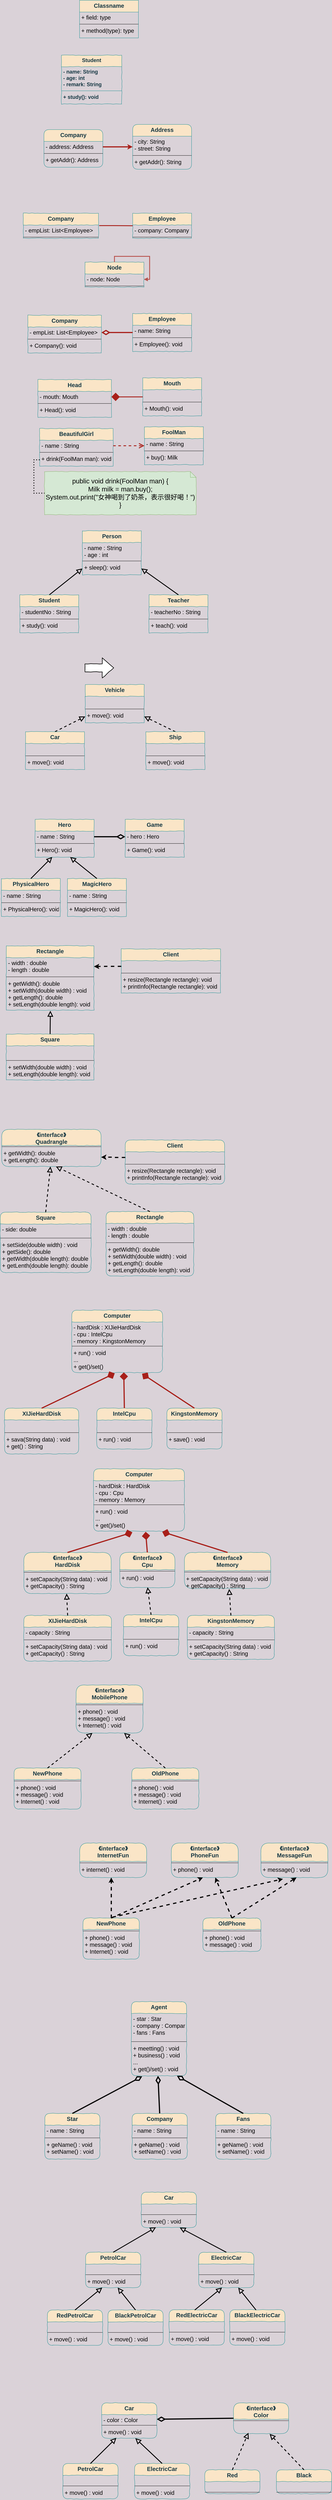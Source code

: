 <mxfile version="14.8.0" type="github">
  <diagram id="iPOh9hNnexlb9-bXyk7U" name="第 1 页">
    <mxGraphModel dx="1185" dy="670" grid="0" gridSize="10" guides="1" tooltips="1" connect="1" arrows="1" fold="1" page="1" pageScale="1" pageWidth="827" pageHeight="1169" background="#DAD2D8" math="0" shadow="0">
      <root>
        <mxCell id="0" />
        <mxCell id="1" parent="0" />
        <mxCell id="CSSTJ6BtcHgGvx3lMUtp-1" value="Student" style="swimlane;fontStyle=1;align=center;verticalAlign=top;childLayout=stackLayout;horizontal=1;startSize=40;horizontalStack=0;resizeParent=1;resizeParentMax=0;resizeLast=0;collapsible=1;marginBottom=0;glass=0;shadow=0;fontSize=18;fillColor=#FAE5C7;strokeColor=#0F8B8D;fontColor=#143642;container=0;comic=1;treeMoving=0;treeFolding=0;resizeHeight=0;resizeWidth=0;movableLabel=0;backgroundOutline=0;metaEdit=0;autosize=0;" parent="1" vertex="1">
          <mxGeometry x="236" y="317" width="210" height="170" as="geometry" />
        </mxCell>
        <mxCell id="CSSTJ6BtcHgGvx3lMUtp-2" value="- name: String&#xa;- age: int&#xa;- remark: String" style="text;strokeColor=none;fillColor=none;align=left;verticalAlign=top;spacingLeft=4;spacingRight=4;overflow=hidden;rotatable=0;points=[[0,0.5],[1,0.5]];portConstraint=eastwest;fontSize=18;fontStyle=1;fontColor=#143642;" parent="CSSTJ6BtcHgGvx3lMUtp-1" vertex="1">
          <mxGeometry y="40" width="210" height="80" as="geometry" />
        </mxCell>
        <mxCell id="CSSTJ6BtcHgGvx3lMUtp-3" value="" style="line;strokeWidth=1;fillColor=none;align=left;verticalAlign=middle;spacingTop=-1;spacingLeft=3;spacingRight=3;rotatable=0;labelPosition=right;points=[];portConstraint=eastwest;labelBackgroundColor=#DAD2D8;strokeColor=#0F8B8D;fontColor=#143642;" parent="CSSTJ6BtcHgGvx3lMUtp-1" vertex="1">
          <mxGeometry y="120" width="210" height="8" as="geometry" />
        </mxCell>
        <mxCell id="CSSTJ6BtcHgGvx3lMUtp-4" value="+ study(): void" style="text;strokeColor=none;fillColor=none;align=left;verticalAlign=top;spacingLeft=4;spacingRight=4;overflow=hidden;rotatable=0;points=[[0,0.5],[1,0.5]];portConstraint=eastwest;fontSize=18;fontStyle=1;fontColor=#143642;" parent="CSSTJ6BtcHgGvx3lMUtp-1" vertex="1">
          <mxGeometry y="128" width="210" height="42" as="geometry" />
        </mxCell>
        <mxCell id="CSSTJ6BtcHgGvx3lMUtp-5" value="Classname" style="swimlane;fontStyle=1;align=center;verticalAlign=top;childLayout=stackLayout;horizontal=1;startSize=41;horizontalStack=0;resizeParent=1;resizeParentMax=0;resizeLast=0;collapsible=1;marginBottom=0;shadow=0;glass=0;comic=0;strokeColor=#0F8B8D;fillColor=#FAE5C7;fontColor=#143642;fontSize=20;" parent="1" vertex="1">
          <mxGeometry x="299" y="126" width="205" height="131" as="geometry" />
        </mxCell>
        <mxCell id="CSSTJ6BtcHgGvx3lMUtp-6" value="+ field: type" style="text;strokeColor=none;fillColor=none;align=left;verticalAlign=top;spacingLeft=4;spacingRight=4;overflow=hidden;rotatable=0;points=[[0,0.5],[1,0.5]];portConstraint=eastwest;fontSize=20;" parent="CSSTJ6BtcHgGvx3lMUtp-5" vertex="1">
          <mxGeometry y="41" width="205" height="38" as="geometry" />
        </mxCell>
        <mxCell id="CSSTJ6BtcHgGvx3lMUtp-7" value="" style="line;strokeWidth=1;fillColor=none;align=left;verticalAlign=middle;spacingTop=-1;spacingLeft=3;spacingRight=3;rotatable=0;labelPosition=right;points=[];portConstraint=eastwest;fontSize=20;" parent="CSSTJ6BtcHgGvx3lMUtp-5" vertex="1">
          <mxGeometry y="79" width="205" height="8" as="geometry" />
        </mxCell>
        <mxCell id="CSSTJ6BtcHgGvx3lMUtp-8" value="+ method(type): type" style="text;strokeColor=none;fillColor=none;align=left;verticalAlign=top;spacingLeft=4;spacingRight=4;overflow=hidden;rotatable=0;points=[[0,0.5],[1,0.5]];portConstraint=eastwest;fontSize=20;" parent="CSSTJ6BtcHgGvx3lMUtp-5" vertex="1">
          <mxGeometry y="87" width="205" height="44" as="geometry" />
        </mxCell>
        <mxCell id="CSSTJ6BtcHgGvx3lMUtp-10" value="Company" style="swimlane;fontStyle=1;align=center;verticalAlign=top;childLayout=stackLayout;horizontal=1;startSize=41;horizontalStack=0;resizeParent=1;resizeParentMax=0;resizeLast=0;collapsible=1;marginBottom=0;shadow=0;glass=0;comic=0;strokeColor=#0F8B8D;fillColor=#FAE5C7;fontColor=#143642;fontSize=20;rounded=1;" parent="1" vertex="1">
          <mxGeometry x="175" y="576" width="205" height="131" as="geometry" />
        </mxCell>
        <mxCell id="CSSTJ6BtcHgGvx3lMUtp-11" value="- address: Address" style="text;strokeColor=none;fillColor=none;align=left;verticalAlign=top;spacingLeft=4;spacingRight=4;overflow=hidden;rotatable=0;points=[[0,0.5],[1,0.5]];portConstraint=eastwest;fontSize=20;" parent="CSSTJ6BtcHgGvx3lMUtp-10" vertex="1">
          <mxGeometry y="41" width="205" height="38" as="geometry" />
        </mxCell>
        <mxCell id="CSSTJ6BtcHgGvx3lMUtp-12" value="" style="line;strokeWidth=1;fillColor=none;align=left;verticalAlign=middle;spacingTop=-1;spacingLeft=3;spacingRight=3;rotatable=0;labelPosition=right;points=[];portConstraint=eastwest;fontSize=20;" parent="CSSTJ6BtcHgGvx3lMUtp-10" vertex="1">
          <mxGeometry y="79" width="205" height="8" as="geometry" />
        </mxCell>
        <mxCell id="CSSTJ6BtcHgGvx3lMUtp-13" value="+ getAddr(): Address" style="text;strokeColor=none;fillColor=none;align=left;verticalAlign=top;spacingLeft=4;spacingRight=4;overflow=hidden;rotatable=0;points=[[0,0.5],[1,0.5]];portConstraint=eastwest;fontSize=20;" parent="CSSTJ6BtcHgGvx3lMUtp-10" vertex="1">
          <mxGeometry y="87" width="205" height="44" as="geometry" />
        </mxCell>
        <mxCell id="CSSTJ6BtcHgGvx3lMUtp-14" value="Address" style="swimlane;fontStyle=1;align=center;verticalAlign=top;childLayout=stackLayout;horizontal=1;startSize=41;horizontalStack=0;resizeParent=1;resizeParentMax=0;resizeLast=0;collapsible=1;marginBottom=0;shadow=0;glass=0;comic=0;strokeColor=#0F8B8D;fillColor=#FAE5C7;fontColor=#143642;fontSize=20;rounded=1;" parent="1" vertex="1">
          <mxGeometry x="484" y="558" width="205" height="156" as="geometry">
            <mxRectangle x="484" y="558" width="107" height="41" as="alternateBounds" />
          </mxGeometry>
        </mxCell>
        <mxCell id="CSSTJ6BtcHgGvx3lMUtp-15" value="- city: String&#xa;- street: String" style="text;strokeColor=none;fillColor=none;align=left;verticalAlign=top;spacingLeft=4;spacingRight=4;overflow=hidden;rotatable=0;points=[[0,0.5],[1,0.5]];portConstraint=eastwest;fontSize=20;" parent="CSSTJ6BtcHgGvx3lMUtp-14" vertex="1">
          <mxGeometry y="41" width="205" height="63" as="geometry" />
        </mxCell>
        <mxCell id="CSSTJ6BtcHgGvx3lMUtp-16" value="" style="line;strokeWidth=1;fillColor=none;align=left;verticalAlign=middle;spacingTop=-1;spacingLeft=3;spacingRight=3;rotatable=0;labelPosition=right;points=[];portConstraint=eastwest;fontSize=20;" parent="CSSTJ6BtcHgGvx3lMUtp-14" vertex="1">
          <mxGeometry y="104" width="205" height="8" as="geometry" />
        </mxCell>
        <mxCell id="CSSTJ6BtcHgGvx3lMUtp-17" value="+ getAddr(): String" style="text;strokeColor=none;fillColor=none;align=left;verticalAlign=top;spacingLeft=4;spacingRight=4;overflow=hidden;rotatable=0;points=[[0,0.5],[1,0.5]];portConstraint=eastwest;fontSize=20;" parent="CSSTJ6BtcHgGvx3lMUtp-14" vertex="1">
          <mxGeometry y="112" width="205" height="44" as="geometry" />
        </mxCell>
        <mxCell id="CSSTJ6BtcHgGvx3lMUtp-18" style="edgeStyle=orthogonalEdgeStyle;rounded=1;orthogonalLoop=1;jettySize=auto;html=1;exitX=1;exitY=0.5;exitDx=0;exitDy=0;entryX=0;entryY=0.5;entryDx=0;entryDy=0;strokeColor=#A8201A;fillColor=#FAE5C7;fontSize=20;fontColor=#143642;strokeWidth=4;" parent="1" source="CSSTJ6BtcHgGvx3lMUtp-11" target="CSSTJ6BtcHgGvx3lMUtp-14" edge="1">
          <mxGeometry relative="1" as="geometry" />
        </mxCell>
        <mxCell id="FzK90veQe9nic6G6usa5-2" value="Company" style="swimlane;fontStyle=1;align=center;verticalAlign=top;childLayout=stackLayout;horizontal=1;startSize=41;horizontalStack=0;resizeParent=1;resizeParentMax=0;resizeLast=0;collapsible=1;marginBottom=0;shadow=0;glass=0;comic=1;strokeColor=#0F8B8D;fillColor=#FAE5C7;fontColor=#143642;fontSize=20;rounded=0;" parent="1" vertex="1">
          <mxGeometry x="103" y="867" width="262" height="87" as="geometry" />
        </mxCell>
        <mxCell id="FzK90veQe9nic6G6usa5-3" value="- empList: List&lt;Employee&gt;" style="text;strokeColor=none;fillColor=none;align=left;verticalAlign=top;spacingLeft=4;spacingRight=4;overflow=hidden;rotatable=0;points=[[0,0.5],[1,0.5]];portConstraint=eastwest;fontSize=20;" parent="FzK90veQe9nic6G6usa5-2" vertex="1">
          <mxGeometry y="41" width="262" height="38" as="geometry" />
        </mxCell>
        <mxCell id="FzK90veQe9nic6G6usa5-4" value="" style="line;strokeWidth=1;fillColor=none;align=left;verticalAlign=middle;spacingTop=-1;spacingLeft=3;spacingRight=3;rotatable=0;labelPosition=right;points=[];portConstraint=eastwest;fontSize=20;" parent="FzK90veQe9nic6G6usa5-2" vertex="1">
          <mxGeometry y="79" width="262" height="8" as="geometry" />
        </mxCell>
        <mxCell id="FzK90veQe9nic6G6usa5-6" value="Employee" style="swimlane;fontStyle=1;align=center;verticalAlign=top;childLayout=stackLayout;horizontal=1;startSize=41;horizontalStack=0;resizeParent=1;resizeParentMax=0;resizeLast=0;collapsible=1;marginBottom=0;shadow=0;glass=0;comic=1;strokeColor=#0F8B8D;fillColor=#FAE5C7;fontColor=#143642;fontSize=20;rounded=0;" parent="1" vertex="1">
          <mxGeometry x="484" y="867" width="205" height="87" as="geometry">
            <mxRectangle x="484" y="558" width="107" height="41" as="alternateBounds" />
          </mxGeometry>
        </mxCell>
        <mxCell id="FzK90veQe9nic6G6usa5-7" value="- company: Company" style="text;strokeColor=none;fillColor=none;align=left;verticalAlign=top;spacingLeft=4;spacingRight=4;overflow=hidden;rotatable=0;points=[[0,0.5],[1,0.5]];portConstraint=eastwest;fontSize=20;" parent="FzK90veQe9nic6G6usa5-6" vertex="1">
          <mxGeometry y="41" width="205" height="38" as="geometry" />
        </mxCell>
        <mxCell id="FzK90veQe9nic6G6usa5-8" value="" style="line;strokeWidth=1;fillColor=none;align=left;verticalAlign=middle;spacingTop=-1;spacingLeft=3;spacingRight=3;rotatable=0;labelPosition=right;points=[];portConstraint=eastwest;fontSize=20;" parent="FzK90veQe9nic6G6usa5-6" vertex="1">
          <mxGeometry y="79" width="205" height="8" as="geometry" />
        </mxCell>
        <mxCell id="FzK90veQe9nic6G6usa5-10" style="edgeStyle=orthogonalEdgeStyle;rounded=1;orthogonalLoop=1;jettySize=auto;html=1;exitX=1.008;exitY=0.053;exitDx=0;exitDy=0;entryX=0;entryY=0.5;entryDx=0;entryDy=0;strokeColor=#A8201A;fillColor=#FAE5C7;fontSize=20;fontColor=#143642;strokeWidth=3;exitPerimeter=0;endArrow=none;endFill=0;" parent="1" source="FzK90veQe9nic6G6usa5-3" target="FzK90veQe9nic6G6usa5-6" edge="1">
          <mxGeometry relative="1" as="geometry" />
        </mxCell>
        <mxCell id="FzK90veQe9nic6G6usa5-19" value="Node" style="swimlane;fontStyle=1;align=center;verticalAlign=top;childLayout=stackLayout;horizontal=1;startSize=41;horizontalStack=0;resizeParent=1;resizeParentMax=0;resizeLast=0;collapsible=1;marginBottom=0;shadow=0;glass=0;comic=1;strokeColor=#0F8B8D;fillColor=#FAE5C7;fontColor=#143642;fontSize=20;rounded=0;sketch=0;" parent="1" vertex="1">
          <mxGeometry x="318" y="1037" width="205" height="87" as="geometry">
            <mxRectangle x="484" y="558" width="107" height="41" as="alternateBounds" />
          </mxGeometry>
        </mxCell>
        <mxCell id="FzK90veQe9nic6G6usa5-20" value="- node: Node" style="text;strokeColor=none;fillColor=none;align=left;verticalAlign=top;spacingLeft=4;spacingRight=4;overflow=hidden;rotatable=0;points=[[0,0.5],[1,0.5]];portConstraint=eastwest;fontSize=20;" parent="FzK90veQe9nic6G6usa5-19" vertex="1">
          <mxGeometry y="41" width="205" height="38" as="geometry" />
        </mxCell>
        <mxCell id="FzK90veQe9nic6G6usa5-21" value="" style="line;strokeWidth=1;fillColor=none;align=left;verticalAlign=middle;spacingTop=-1;spacingLeft=3;spacingRight=3;rotatable=0;labelPosition=right;points=[];portConstraint=eastwest;fontSize=20;" parent="FzK90veQe9nic6G6usa5-19" vertex="1">
          <mxGeometry y="79" width="205" height="8" as="geometry" />
        </mxCell>
        <mxCell id="FzK90veQe9nic6G6usa5-22" style="edgeStyle=orthogonalEdgeStyle;rounded=0;orthogonalLoop=1;jettySize=auto;html=1;exitX=0.5;exitY=0;exitDx=0;exitDy=0;entryX=1;entryY=0.5;entryDx=0;entryDy=0;endArrow=block;endFill=1;strokeWidth=3;fillColor=#f8cecc;strokeColor=#b85450;" parent="FzK90veQe9nic6G6usa5-19" source="FzK90veQe9nic6G6usa5-19" target="FzK90veQe9nic6G6usa5-20" edge="1">
          <mxGeometry relative="1" as="geometry" />
        </mxCell>
        <mxCell id="FzK90veQe9nic6G6usa5-31" value="Company" style="swimlane;fontStyle=1;align=center;verticalAlign=top;childLayout=stackLayout;horizontal=1;startSize=41;horizontalStack=0;resizeParent=1;resizeParentMax=0;resizeLast=0;collapsible=1;marginBottom=0;shadow=0;glass=0;comic=1;strokeColor=#0F8B8D;fillColor=#FAE5C7;fontColor=#143642;fontSize=20;rounded=0;sketch=0;" parent="1" vertex="1">
          <mxGeometry x="119" y="1222" width="256" height="131" as="geometry" />
        </mxCell>
        <mxCell id="FzK90veQe9nic6G6usa5-32" value="- empList: List&lt;Employee&gt;" style="text;strokeColor=none;fillColor=none;align=left;verticalAlign=top;spacingLeft=4;spacingRight=4;overflow=hidden;rotatable=0;points=[[0,0.5],[1,0.5]];portConstraint=eastwest;fontSize=20;" parent="FzK90veQe9nic6G6usa5-31" vertex="1">
          <mxGeometry y="41" width="256" height="38" as="geometry" />
        </mxCell>
        <mxCell id="FzK90veQe9nic6G6usa5-33" value="" style="line;strokeWidth=1;fillColor=none;align=left;verticalAlign=middle;spacingTop=-1;spacingLeft=3;spacingRight=3;rotatable=0;labelPosition=right;points=[];portConstraint=eastwest;fontSize=20;" parent="FzK90veQe9nic6G6usa5-31" vertex="1">
          <mxGeometry y="79" width="256" height="8" as="geometry" />
        </mxCell>
        <mxCell id="FzK90veQe9nic6G6usa5-34" value="+ Company(): void" style="text;strokeColor=none;fillColor=none;align=left;verticalAlign=top;spacingLeft=4;spacingRight=4;overflow=hidden;rotatable=0;points=[[0,0.5],[1,0.5]];portConstraint=eastwest;fontSize=20;" parent="FzK90veQe9nic6G6usa5-31" vertex="1">
          <mxGeometry y="87" width="256" height="44" as="geometry" />
        </mxCell>
        <mxCell id="FzK90veQe9nic6G6usa5-35" value="Employee" style="swimlane;fontStyle=1;align=center;verticalAlign=top;childLayout=stackLayout;horizontal=1;startSize=41;horizontalStack=0;resizeParent=1;resizeParentMax=0;resizeLast=0;collapsible=1;marginBottom=0;shadow=0;glass=0;comic=1;strokeColor=#0F8B8D;fillColor=#FAE5C7;fontColor=#143642;fontSize=20;rounded=0;" parent="1" vertex="1">
          <mxGeometry x="484" y="1216" width="205" height="132" as="geometry">
            <mxRectangle x="484" y="558" width="107" height="41" as="alternateBounds" />
          </mxGeometry>
        </mxCell>
        <mxCell id="FzK90veQe9nic6G6usa5-36" value="- name: String" style="text;strokeColor=none;fillColor=none;align=left;verticalAlign=top;spacingLeft=4;spacingRight=4;overflow=hidden;rotatable=0;points=[[0,0.5],[1,0.5]];portConstraint=eastwest;fontSize=20;" parent="FzK90veQe9nic6G6usa5-35" vertex="1">
          <mxGeometry y="41" width="205" height="39" as="geometry" />
        </mxCell>
        <mxCell id="FzK90veQe9nic6G6usa5-37" value="" style="line;strokeWidth=1;fillColor=none;align=left;verticalAlign=middle;spacingTop=-1;spacingLeft=3;spacingRight=3;rotatable=0;labelPosition=right;points=[];portConstraint=eastwest;fontSize=20;" parent="FzK90veQe9nic6G6usa5-35" vertex="1">
          <mxGeometry y="80" width="205" height="8" as="geometry" />
        </mxCell>
        <mxCell id="FzK90veQe9nic6G6usa5-38" value="+ Employee(): void" style="text;strokeColor=none;fillColor=none;align=left;verticalAlign=top;spacingLeft=4;spacingRight=4;overflow=hidden;rotatable=0;points=[[0,0.5],[1,0.5]];portConstraint=eastwest;fontSize=20;" parent="FzK90veQe9nic6G6usa5-35" vertex="1">
          <mxGeometry y="88" width="205" height="44" as="geometry" />
        </mxCell>
        <mxCell id="FzK90veQe9nic6G6usa5-39" style="edgeStyle=orthogonalEdgeStyle;rounded=1;orthogonalLoop=1;jettySize=auto;html=1;entryX=0;entryY=0.5;entryDx=0;entryDy=0;strokeColor=#A8201A;fillColor=#FAE5C7;fontSize=20;fontColor=#143642;strokeWidth=4;endArrow=none;endFill=0;startArrow=diamondThin;startFill=0;exitX=1;exitY=0.5;exitDx=0;exitDy=0;endSize=6;startSize=20;" parent="1" source="FzK90veQe9nic6G6usa5-32" target="FzK90veQe9nic6G6usa5-35" edge="1">
          <mxGeometry relative="1" as="geometry">
            <mxPoint x="424" y="1282" as="sourcePoint" />
            <Array as="points" />
          </mxGeometry>
        </mxCell>
        <mxCell id="FzK90veQe9nic6G6usa5-41" value="Head" style="swimlane;fontStyle=1;align=center;verticalAlign=top;childLayout=stackLayout;horizontal=1;startSize=41;horizontalStack=0;resizeParent=1;resizeParentMax=0;resizeLast=0;collapsible=1;marginBottom=0;shadow=0;glass=0;comic=1;strokeColor=#0F8B8D;fillColor=#FAE5C7;fontColor=#143642;fontSize=20;rounded=0;sketch=0;" parent="1" vertex="1">
          <mxGeometry x="154" y="1446" width="256" height="131" as="geometry" />
        </mxCell>
        <mxCell id="FzK90veQe9nic6G6usa5-42" value="- mouth: Mouth" style="text;strokeColor=none;fillColor=none;align=left;verticalAlign=top;spacingLeft=4;spacingRight=4;overflow=hidden;rotatable=0;points=[[0,0.5],[1,0.5]];portConstraint=eastwest;fontSize=20;" parent="FzK90veQe9nic6G6usa5-41" vertex="1">
          <mxGeometry y="41" width="256" height="38" as="geometry" />
        </mxCell>
        <mxCell id="FzK90veQe9nic6G6usa5-43" value="" style="line;strokeWidth=1;fillColor=none;align=left;verticalAlign=middle;spacingTop=-1;spacingLeft=3;spacingRight=3;rotatable=0;labelPosition=right;points=[];portConstraint=eastwest;fontSize=20;" parent="FzK90veQe9nic6G6usa5-41" vertex="1">
          <mxGeometry y="79" width="256" height="8" as="geometry" />
        </mxCell>
        <mxCell id="FzK90veQe9nic6G6usa5-44" value="+ Head(): void" style="text;strokeColor=none;fillColor=none;align=left;verticalAlign=top;spacingLeft=4;spacingRight=4;overflow=hidden;rotatable=0;points=[[0,0.5],[1,0.5]];portConstraint=eastwest;fontSize=20;" parent="FzK90veQe9nic6G6usa5-41" vertex="1">
          <mxGeometry y="87" width="256" height="44" as="geometry" />
        </mxCell>
        <mxCell id="FzK90veQe9nic6G6usa5-45" value="Mouth" style="swimlane;fontStyle=1;align=center;verticalAlign=top;childLayout=stackLayout;horizontal=1;startSize=41;horizontalStack=0;resizeParent=1;resizeParentMax=0;resizeLast=0;collapsible=1;marginBottom=0;shadow=0;glass=0;comic=1;strokeColor=#0F8B8D;fillColor=#FAE5C7;fontColor=#143642;fontSize=20;rounded=0;" parent="1" vertex="1">
          <mxGeometry x="519" y="1440" width="205" height="132" as="geometry">
            <mxRectangle x="484" y="558" width="107" height="41" as="alternateBounds" />
          </mxGeometry>
        </mxCell>
        <mxCell id="FzK90veQe9nic6G6usa5-46" value=" " style="text;strokeColor=none;fillColor=none;align=left;verticalAlign=top;spacingLeft=4;spacingRight=4;overflow=hidden;rotatable=0;points=[[0,0.5],[1,0.5]];portConstraint=eastwest;fontSize=20;" parent="FzK90veQe9nic6G6usa5-45" vertex="1">
          <mxGeometry y="41" width="205" height="39" as="geometry" />
        </mxCell>
        <mxCell id="FzK90veQe9nic6G6usa5-47" value="" style="line;strokeWidth=1;fillColor=none;align=left;verticalAlign=middle;spacingTop=-1;spacingLeft=3;spacingRight=3;rotatable=0;labelPosition=right;points=[];portConstraint=eastwest;fontSize=20;" parent="FzK90veQe9nic6G6usa5-45" vertex="1">
          <mxGeometry y="80" width="205" height="8" as="geometry" />
        </mxCell>
        <mxCell id="FzK90veQe9nic6G6usa5-48" value="+ Mouth(): void" style="text;strokeColor=none;fillColor=none;align=left;verticalAlign=top;spacingLeft=4;spacingRight=4;overflow=hidden;rotatable=0;points=[[0,0.5],[1,0.5]];portConstraint=eastwest;fontSize=20;" parent="FzK90veQe9nic6G6usa5-45" vertex="1">
          <mxGeometry y="88" width="205" height="44" as="geometry" />
        </mxCell>
        <mxCell id="FzK90veQe9nic6G6usa5-49" style="edgeStyle=orthogonalEdgeStyle;rounded=1;orthogonalLoop=1;jettySize=auto;html=1;entryX=0;entryY=0.5;entryDx=0;entryDy=0;strokeColor=#A8201A;fillColor=#FAE5C7;fontSize=20;fontColor=#143642;strokeWidth=3;endArrow=none;endFill=0;startArrow=diamond;startFill=1;exitX=1;exitY=0.5;exitDx=0;exitDy=0;endSize=6;startSize=22;sourcePerimeterSpacing=-17;" parent="1" source="FzK90veQe9nic6G6usa5-42" target="FzK90veQe9nic6G6usa5-45" edge="1">
          <mxGeometry relative="1" as="geometry">
            <mxPoint x="459" y="1506" as="sourcePoint" />
            <Array as="points" />
          </mxGeometry>
        </mxCell>
        <mxCell id="FzK90veQe9nic6G6usa5-51" value="BeautifulGirl" style="swimlane;fontStyle=1;align=center;verticalAlign=top;childLayout=stackLayout;horizontal=1;startSize=41;horizontalStack=0;resizeParent=1;resizeParentMax=0;resizeLast=0;collapsible=1;marginBottom=0;shadow=0;glass=0;comic=1;strokeColor=#0F8B8D;fillColor=#FAE5C7;fontColor=#143642;fontSize=20;rounded=0;sketch=0;" parent="1" vertex="1">
          <mxGeometry x="160" y="1616" width="256" height="131" as="geometry" />
        </mxCell>
        <mxCell id="FzK90veQe9nic6G6usa5-52" value="- name : String" style="text;strokeColor=none;fillColor=none;align=left;verticalAlign=top;spacingLeft=4;spacingRight=4;overflow=hidden;rotatable=0;points=[[0,0.5],[1,0.5]];portConstraint=eastwest;fontSize=20;" parent="FzK90veQe9nic6G6usa5-51" vertex="1">
          <mxGeometry y="41" width="256" height="38" as="geometry" />
        </mxCell>
        <mxCell id="FzK90veQe9nic6G6usa5-53" value="" style="line;strokeWidth=1;fillColor=none;align=left;verticalAlign=middle;spacingTop=-1;spacingLeft=3;spacingRight=3;rotatable=0;labelPosition=right;points=[];portConstraint=eastwest;fontSize=20;" parent="FzK90veQe9nic6G6usa5-51" vertex="1">
          <mxGeometry y="79" width="256" height="8" as="geometry" />
        </mxCell>
        <mxCell id="FzK90veQe9nic6G6usa5-54" value="+ drink(FoolMan man): void" style="text;strokeColor=none;fillColor=none;align=left;verticalAlign=top;spacingLeft=4;spacingRight=4;overflow=hidden;rotatable=0;points=[[0,0.5],[1,0.5]];portConstraint=eastwest;fontSize=20;" parent="FzK90veQe9nic6G6usa5-51" vertex="1">
          <mxGeometry y="87" width="256" height="44" as="geometry" />
        </mxCell>
        <mxCell id="FzK90veQe9nic6G6usa5-55" value="FoolMan" style="swimlane;fontStyle=1;align=center;verticalAlign=top;childLayout=stackLayout;horizontal=1;startSize=41;horizontalStack=0;resizeParent=1;resizeParentMax=0;resizeLast=0;collapsible=1;marginBottom=0;shadow=0;glass=0;comic=1;strokeColor=#0F8B8D;fillColor=#FAE5C7;fontColor=#143642;fontSize=20;rounded=0;" parent="1" vertex="1">
          <mxGeometry x="525" y="1610" width="205" height="132" as="geometry">
            <mxRectangle x="484" y="558" width="107" height="41" as="alternateBounds" />
          </mxGeometry>
        </mxCell>
        <mxCell id="FzK90veQe9nic6G6usa5-56" value="- name : String" style="text;strokeColor=none;fillColor=none;align=left;verticalAlign=top;spacingLeft=4;spacingRight=4;overflow=hidden;rotatable=0;points=[[0,0.5],[1,0.5]];portConstraint=eastwest;fontSize=20;" parent="FzK90veQe9nic6G6usa5-55" vertex="1">
          <mxGeometry y="41" width="205" height="39" as="geometry" />
        </mxCell>
        <mxCell id="FzK90veQe9nic6G6usa5-57" value="" style="line;strokeWidth=1;fillColor=none;align=left;verticalAlign=middle;spacingTop=-1;spacingLeft=3;spacingRight=3;rotatable=0;labelPosition=right;points=[];portConstraint=eastwest;fontSize=20;" parent="FzK90veQe9nic6G6usa5-55" vertex="1">
          <mxGeometry y="80" width="205" height="8" as="geometry" />
        </mxCell>
        <mxCell id="FzK90veQe9nic6G6usa5-58" value="+ buy(): Milk" style="text;strokeColor=none;fillColor=none;align=left;verticalAlign=top;spacingLeft=4;spacingRight=4;overflow=hidden;rotatable=0;points=[[0,0.5],[1,0.5]];portConstraint=eastwest;fontSize=20;" parent="FzK90veQe9nic6G6usa5-55" vertex="1">
          <mxGeometry y="88" width="205" height="44" as="geometry" />
        </mxCell>
        <mxCell id="FzK90veQe9nic6G6usa5-59" style="edgeStyle=orthogonalEdgeStyle;rounded=1;orthogonalLoop=1;jettySize=auto;html=1;entryX=0;entryY=0.5;entryDx=0;entryDy=0;strokeColor=#A8201A;fillColor=#FAE5C7;fontSize=20;fontColor=#143642;strokeWidth=3;endArrow=open;endFill=0;startArrow=none;startFill=0;exitX=1;exitY=0.5;exitDx=0;exitDy=0;endSize=13;startSize=6;sourcePerimeterSpacing=0;dashed=1;" parent="1" source="FzK90veQe9nic6G6usa5-52" target="FzK90veQe9nic6G6usa5-55" edge="1">
          <mxGeometry relative="1" as="geometry">
            <mxPoint x="465" y="1676" as="sourcePoint" />
            <Array as="points" />
          </mxGeometry>
        </mxCell>
        <mxCell id="FzK90veQe9nic6G6usa5-62" value="&lt;font style=&quot;font-size: 23px&quot;&gt;public void drink(FoolMan man) {&lt;br&gt;Milk milk = man.buy();&lt;br&gt;System.out.print(&quot;女神喝到了奶茶，表示很好喝！&quot;)&lt;br&gt;}&lt;/font&gt;" style="shape=note;size=20;whiteSpace=wrap;html=1;rounded=0;shadow=0;comic=1;sketch=0;fillColor=#d5e8d4;strokeColor=#82b366;" parent="1" vertex="1">
          <mxGeometry x="177" y="1766" width="528" height="150" as="geometry" />
        </mxCell>
        <mxCell id="FzK90veQe9nic6G6usa5-63" style="edgeStyle=orthogonalEdgeStyle;rounded=0;orthogonalLoop=1;jettySize=auto;html=1;exitX=0;exitY=0.5;exitDx=0;exitDy=0;entryX=0;entryY=0.5;entryDx=0;entryDy=0;entryPerimeter=0;startArrow=none;startFill=0;startSize=22;sourcePerimeterSpacing=-17;endArrow=none;endFill=0;endSize=6;strokeWidth=3;dashed=1;dashPattern=1 2;" parent="1" source="FzK90veQe9nic6G6usa5-54" target="FzK90veQe9nic6G6usa5-62" edge="1">
          <mxGeometry relative="1" as="geometry" />
        </mxCell>
        <mxCell id="FzK90veQe9nic6G6usa5-65" value="Person" style="swimlane;fontStyle=1;align=center;verticalAlign=top;childLayout=stackLayout;horizontal=1;startSize=41;horizontalStack=0;resizeParent=1;resizeParentMax=0;resizeLast=0;collapsible=1;marginBottom=0;shadow=0;glass=0;comic=1;strokeColor=#0F8B8D;fillColor=#FAE5C7;fontColor=#143642;fontSize=20;rounded=0;" parent="1" vertex="1">
          <mxGeometry x="309" y="1972" width="205" height="153" as="geometry">
            <mxRectangle x="484" y="558" width="107" height="41" as="alternateBounds" />
          </mxGeometry>
        </mxCell>
        <mxCell id="FzK90veQe9nic6G6usa5-66" value="- name : String&#xa;- age : int" style="text;strokeColor=none;fillColor=none;align=left;verticalAlign=top;spacingLeft=4;spacingRight=4;overflow=hidden;rotatable=0;points=[[0,0.5],[1,0.5]];portConstraint=eastwest;fontSize=20;" parent="FzK90veQe9nic6G6usa5-65" vertex="1">
          <mxGeometry y="41" width="205" height="60" as="geometry" />
        </mxCell>
        <mxCell id="FzK90veQe9nic6G6usa5-67" value="" style="line;strokeWidth=1;fillColor=none;align=left;verticalAlign=middle;spacingTop=-1;spacingLeft=3;spacingRight=3;rotatable=0;labelPosition=right;points=[];portConstraint=eastwest;fontSize=20;" parent="FzK90veQe9nic6G6usa5-65" vertex="1">
          <mxGeometry y="101" width="205" height="8" as="geometry" />
        </mxCell>
        <mxCell id="FzK90veQe9nic6G6usa5-68" value="+ sleep(): void" style="text;strokeColor=none;fillColor=none;align=left;verticalAlign=top;spacingLeft=4;spacingRight=4;overflow=hidden;rotatable=0;points=[[0,0.5],[1,0.5]];portConstraint=eastwest;fontSize=20;" parent="FzK90veQe9nic6G6usa5-65" vertex="1">
          <mxGeometry y="109" width="205" height="44" as="geometry" />
        </mxCell>
        <mxCell id="FzK90veQe9nic6G6usa5-85" style="rounded=0;orthogonalLoop=1;jettySize=auto;html=1;exitX=0.5;exitY=0;exitDx=0;exitDy=0;entryX=0;entryY=0.5;entryDx=0;entryDy=0;startArrow=none;startFill=0;startSize=6;sourcePerimeterSpacing=0;endArrow=block;endFill=0;endSize=13;strokeWidth=3;" parent="1" source="FzK90veQe9nic6G6usa5-73" target="FzK90veQe9nic6G6usa5-68" edge="1">
          <mxGeometry relative="1" as="geometry" />
        </mxCell>
        <mxCell id="FzK90veQe9nic6G6usa5-73" value="Student" style="swimlane;fontStyle=1;align=center;verticalAlign=top;childLayout=stackLayout;horizontal=1;startSize=41;horizontalStack=0;resizeParent=1;resizeParentMax=0;resizeLast=0;collapsible=1;marginBottom=0;shadow=0;glass=0;comic=1;strokeColor=#0F8B8D;fillColor=#FAE5C7;fontColor=#143642;fontSize=20;rounded=0;" parent="1" vertex="1">
          <mxGeometry x="91" y="2195" width="205" height="132" as="geometry">
            <mxRectangle x="484" y="558" width="107" height="41" as="alternateBounds" />
          </mxGeometry>
        </mxCell>
        <mxCell id="FzK90veQe9nic6G6usa5-74" value="- studentNo : String" style="text;strokeColor=none;fillColor=none;align=left;verticalAlign=top;spacingLeft=4;spacingRight=4;overflow=hidden;rotatable=0;points=[[0,0.5],[1,0.5]];portConstraint=eastwest;fontSize=20;" parent="FzK90veQe9nic6G6usa5-73" vertex="1">
          <mxGeometry y="41" width="205" height="39" as="geometry" />
        </mxCell>
        <mxCell id="FzK90veQe9nic6G6usa5-75" value="" style="line;strokeWidth=1;fillColor=none;align=left;verticalAlign=middle;spacingTop=-1;spacingLeft=3;spacingRight=3;rotatable=0;labelPosition=right;points=[];portConstraint=eastwest;fontSize=20;" parent="FzK90veQe9nic6G6usa5-73" vertex="1">
          <mxGeometry y="80" width="205" height="8" as="geometry" />
        </mxCell>
        <mxCell id="FzK90veQe9nic6G6usa5-76" value="+ study(): void" style="text;strokeColor=none;fillColor=none;align=left;verticalAlign=top;spacingLeft=4;spacingRight=4;overflow=hidden;rotatable=0;points=[[0,0.5],[1,0.5]];portConstraint=eastwest;fontSize=20;" parent="FzK90veQe9nic6G6usa5-73" vertex="1">
          <mxGeometry y="88" width="205" height="44" as="geometry" />
        </mxCell>
        <mxCell id="FzK90veQe9nic6G6usa5-86" style="rounded=0;orthogonalLoop=1;jettySize=auto;html=1;exitX=0.5;exitY=0;exitDx=0;exitDy=0;entryX=1;entryY=0.5;entryDx=0;entryDy=0;startArrow=none;startFill=0;startSize=6;sourcePerimeterSpacing=0;endArrow=block;endFill=0;endSize=13;strokeWidth=3;" parent="1" source="FzK90veQe9nic6G6usa5-81" target="FzK90veQe9nic6G6usa5-68" edge="1">
          <mxGeometry relative="1" as="geometry" />
        </mxCell>
        <mxCell id="FzK90veQe9nic6G6usa5-81" value="Teacher" style="swimlane;fontStyle=1;align=center;verticalAlign=top;childLayout=stackLayout;horizontal=1;startSize=41;horizontalStack=0;resizeParent=1;resizeParentMax=0;resizeLast=0;collapsible=1;marginBottom=0;shadow=0;glass=0;comic=1;strokeColor=#0F8B8D;fillColor=#FAE5C7;fontColor=#143642;fontSize=20;rounded=0;" parent="1" vertex="1">
          <mxGeometry x="541" y="2195" width="205" height="132" as="geometry">
            <mxRectangle x="484" y="558" width="107" height="41" as="alternateBounds" />
          </mxGeometry>
        </mxCell>
        <mxCell id="FzK90veQe9nic6G6usa5-82" value="- teacherNo : String" style="text;strokeColor=none;fillColor=none;align=left;verticalAlign=top;spacingLeft=4;spacingRight=4;overflow=hidden;rotatable=0;points=[[0,0.5],[1,0.5]];portConstraint=eastwest;fontSize=20;" parent="FzK90veQe9nic6G6usa5-81" vertex="1">
          <mxGeometry y="41" width="205" height="39" as="geometry" />
        </mxCell>
        <mxCell id="FzK90veQe9nic6G6usa5-83" value="" style="line;strokeWidth=1;fillColor=none;align=left;verticalAlign=middle;spacingTop=-1;spacingLeft=3;spacingRight=3;rotatable=0;labelPosition=right;points=[];portConstraint=eastwest;fontSize=20;" parent="FzK90veQe9nic6G6usa5-81" vertex="1">
          <mxGeometry y="80" width="205" height="8" as="geometry" />
        </mxCell>
        <mxCell id="FzK90veQe9nic6G6usa5-84" value="+ teach(): void" style="text;strokeColor=none;fillColor=none;align=left;verticalAlign=top;spacingLeft=4;spacingRight=4;overflow=hidden;rotatable=0;points=[[0,0.5],[1,0.5]];portConstraint=eastwest;fontSize=20;" parent="FzK90veQe9nic6G6usa5-81" vertex="1">
          <mxGeometry y="88" width="205" height="44" as="geometry" />
        </mxCell>
        <mxCell id="FzK90veQe9nic6G6usa5-87" value="" style="verticalLabelPosition=bottom;verticalAlign=top;html=1;strokeWidth=2;shape=mxgraph.arrows2.arrow;dy=0.6;dx=40;notch=0;rounded=0;shadow=0;comic=1;sketch=0;" parent="1" vertex="1">
          <mxGeometry x="318" y="2414" width="100" height="70" as="geometry" />
        </mxCell>
        <mxCell id="FzK90veQe9nic6G6usa5-89" value="Vehicle" style="swimlane;fontStyle=1;align=center;verticalAlign=top;childLayout=stackLayout;horizontal=1;startSize=41;horizontalStack=0;resizeParent=1;resizeParentMax=0;resizeLast=0;collapsible=1;marginBottom=0;shadow=0;glass=0;comic=1;strokeColor=#0F8B8D;fillColor=#FAE5C7;fontColor=#143642;fontSize=20;rounded=0;" parent="1" vertex="1">
          <mxGeometry x="319" y="2507" width="205" height="133" as="geometry">
            <mxRectangle x="484" y="558" width="107" height="41" as="alternateBounds" />
          </mxGeometry>
        </mxCell>
        <mxCell id="FzK90veQe9nic6G6usa5-90" value=" " style="text;strokeColor=none;fillColor=none;align=left;verticalAlign=top;spacingLeft=4;spacingRight=4;overflow=hidden;rotatable=0;points=[[0,0.5],[1,0.5]];portConstraint=eastwest;fontSize=20;" parent="FzK90veQe9nic6G6usa5-89" vertex="1">
          <mxGeometry y="41" width="205" height="40" as="geometry" />
        </mxCell>
        <mxCell id="FzK90veQe9nic6G6usa5-91" value="" style="line;strokeWidth=1;fillColor=none;align=left;verticalAlign=middle;spacingTop=-1;spacingLeft=3;spacingRight=3;rotatable=0;labelPosition=right;points=[];portConstraint=eastwest;fontSize=20;" parent="FzK90veQe9nic6G6usa5-89" vertex="1">
          <mxGeometry y="81" width="205" height="8" as="geometry" />
        </mxCell>
        <mxCell id="FzK90veQe9nic6G6usa5-92" value="+ move(): void" style="text;strokeColor=none;fillColor=none;align=left;verticalAlign=top;spacingLeft=4;spacingRight=4;overflow=hidden;rotatable=0;points=[[0,0.5],[1,0.5]];portConstraint=eastwest;fontSize=20;" parent="FzK90veQe9nic6G6usa5-89" vertex="1">
          <mxGeometry y="89" width="205" height="44" as="geometry" />
        </mxCell>
        <mxCell id="FzK90veQe9nic6G6usa5-93" style="rounded=0;orthogonalLoop=1;jettySize=auto;html=1;exitX=0.5;exitY=0;exitDx=0;exitDy=0;entryX=0;entryY=0.5;entryDx=0;entryDy=0;startArrow=none;startFill=0;startSize=6;sourcePerimeterSpacing=0;endArrow=block;endFill=0;endSize=13;strokeWidth=3;dashed=1;" parent="1" source="FzK90veQe9nic6G6usa5-94" target="FzK90veQe9nic6G6usa5-92" edge="1">
          <mxGeometry relative="1" as="geometry" />
        </mxCell>
        <mxCell id="FzK90veQe9nic6G6usa5-94" value="Car" style="swimlane;fontStyle=1;align=center;verticalAlign=top;childLayout=stackLayout;horizontal=1;startSize=41;horizontalStack=0;resizeParent=1;resizeParentMax=0;resizeLast=0;collapsible=1;marginBottom=0;shadow=0;glass=0;comic=1;strokeColor=#0F8B8D;fillColor=#FAE5C7;fontColor=#143642;fontSize=20;rounded=0;" parent="1" vertex="1">
          <mxGeometry x="111" y="2671" width="205" height="132" as="geometry">
            <mxRectangle x="484" y="558" width="107" height="41" as="alternateBounds" />
          </mxGeometry>
        </mxCell>
        <mxCell id="FzK90veQe9nic6G6usa5-95" value=" " style="text;strokeColor=none;fillColor=none;align=left;verticalAlign=top;spacingLeft=4;spacingRight=4;overflow=hidden;rotatable=0;points=[[0,0.5],[1,0.5]];portConstraint=eastwest;fontSize=20;" parent="FzK90veQe9nic6G6usa5-94" vertex="1">
          <mxGeometry y="41" width="205" height="39" as="geometry" />
        </mxCell>
        <mxCell id="FzK90veQe9nic6G6usa5-96" value="" style="line;strokeWidth=1;fillColor=none;align=left;verticalAlign=middle;spacingTop=-1;spacingLeft=3;spacingRight=3;rotatable=0;labelPosition=right;points=[];portConstraint=eastwest;fontSize=20;" parent="FzK90veQe9nic6G6usa5-94" vertex="1">
          <mxGeometry y="80" width="205" height="8" as="geometry" />
        </mxCell>
        <mxCell id="FzK90veQe9nic6G6usa5-97" value="+ move(): void" style="text;strokeColor=none;fillColor=none;align=left;verticalAlign=top;spacingLeft=4;spacingRight=4;overflow=hidden;rotatable=0;points=[[0,0.5],[1,0.5]];portConstraint=eastwest;fontSize=20;" parent="FzK90veQe9nic6G6usa5-94" vertex="1">
          <mxGeometry y="88" width="205" height="44" as="geometry" />
        </mxCell>
        <mxCell id="FzK90veQe9nic6G6usa5-98" style="rounded=0;orthogonalLoop=1;jettySize=auto;html=1;exitX=0.5;exitY=0;exitDx=0;exitDy=0;entryX=1;entryY=0.5;entryDx=0;entryDy=0;startArrow=none;startFill=0;startSize=6;sourcePerimeterSpacing=0;endArrow=block;endFill=0;endSize=13;strokeWidth=3;dashed=1;" parent="1" source="FzK90veQe9nic6G6usa5-99" target="FzK90veQe9nic6G6usa5-92" edge="1">
          <mxGeometry relative="1" as="geometry" />
        </mxCell>
        <mxCell id="FzK90veQe9nic6G6usa5-99" value="Ship" style="swimlane;fontStyle=1;align=center;verticalAlign=top;childLayout=stackLayout;horizontal=1;startSize=41;horizontalStack=0;resizeParent=1;resizeParentMax=0;resizeLast=0;collapsible=1;marginBottom=0;shadow=0;glass=0;comic=1;strokeColor=#0F8B8D;fillColor=#FAE5C7;fontColor=#143642;fontSize=20;rounded=0;" parent="1" vertex="1">
          <mxGeometry x="530" y="2671" width="205" height="132" as="geometry">
            <mxRectangle x="484" y="558" width="107" height="41" as="alternateBounds" />
          </mxGeometry>
        </mxCell>
        <mxCell id="FzK90veQe9nic6G6usa5-100" value=" " style="text;strokeColor=none;fillColor=none;align=left;verticalAlign=top;spacingLeft=4;spacingRight=4;overflow=hidden;rotatable=0;points=[[0,0.5],[1,0.5]];portConstraint=eastwest;fontSize=20;" parent="FzK90veQe9nic6G6usa5-99" vertex="1">
          <mxGeometry y="41" width="205" height="39" as="geometry" />
        </mxCell>
        <mxCell id="FzK90veQe9nic6G6usa5-101" value="" style="line;strokeWidth=1;fillColor=none;align=left;verticalAlign=middle;spacingTop=-1;spacingLeft=3;spacingRight=3;rotatable=0;labelPosition=right;points=[];portConstraint=eastwest;fontSize=20;" parent="FzK90veQe9nic6G6usa5-99" vertex="1">
          <mxGeometry y="80" width="205" height="8" as="geometry" />
        </mxCell>
        <mxCell id="FzK90veQe9nic6G6usa5-102" value="+ move(): void" style="text;strokeColor=none;fillColor=none;align=left;verticalAlign=top;spacingLeft=4;spacingRight=4;overflow=hidden;rotatable=0;points=[[0,0.5],[1,0.5]];portConstraint=eastwest;fontSize=20;" parent="FzK90veQe9nic6G6usa5-99" vertex="1">
          <mxGeometry y="88" width="205" height="44" as="geometry" />
        </mxCell>
        <mxCell id="T4xX0SWTOV8tFmBb5vpy-1" value="Game" style="swimlane;fontStyle=1;align=center;verticalAlign=top;childLayout=stackLayout;horizontal=1;startSize=41;horizontalStack=0;resizeParent=1;resizeParentMax=0;resizeLast=0;collapsible=1;marginBottom=0;shadow=0;glass=0;comic=1;strokeColor=#0F8B8D;fillColor=#FAE5C7;fontColor=#143642;fontSize=20;rounded=0;" parent="1" vertex="1">
          <mxGeometry x="458" y="2976" width="205" height="132" as="geometry">
            <mxRectangle x="484" y="558" width="107" height="41" as="alternateBounds" />
          </mxGeometry>
        </mxCell>
        <mxCell id="T4xX0SWTOV8tFmBb5vpy-2" value="- hero : Hero" style="text;strokeColor=none;fillColor=none;align=left;verticalAlign=top;spacingLeft=4;spacingRight=4;overflow=hidden;rotatable=0;points=[[0,0.5],[1,0.5]];portConstraint=eastwest;fontSize=20;" parent="T4xX0SWTOV8tFmBb5vpy-1" vertex="1">
          <mxGeometry y="41" width="205" height="39" as="geometry" />
        </mxCell>
        <mxCell id="T4xX0SWTOV8tFmBb5vpy-3" value="" style="line;strokeWidth=1;fillColor=none;align=left;verticalAlign=middle;spacingTop=-1;spacingLeft=3;spacingRight=3;rotatable=0;labelPosition=right;points=[];portConstraint=eastwest;fontSize=20;" parent="T4xX0SWTOV8tFmBb5vpy-1" vertex="1">
          <mxGeometry y="80" width="205" height="8" as="geometry" />
        </mxCell>
        <mxCell id="T4xX0SWTOV8tFmBb5vpy-4" value="+ Game(): void" style="text;strokeColor=none;fillColor=none;align=left;verticalAlign=top;spacingLeft=4;spacingRight=4;overflow=hidden;rotatable=0;points=[[0,0.5],[1,0.5]];portConstraint=eastwest;fontSize=20;" parent="T4xX0SWTOV8tFmBb5vpy-1" vertex="1">
          <mxGeometry y="88" width="205" height="44" as="geometry" />
        </mxCell>
        <mxCell id="T4xX0SWTOV8tFmBb5vpy-5" value="Hero" style="swimlane;fontStyle=1;align=center;verticalAlign=top;childLayout=stackLayout;horizontal=1;startSize=41;horizontalStack=0;resizeParent=1;resizeParentMax=0;resizeLast=0;collapsible=1;marginBottom=0;shadow=0;glass=0;comic=1;strokeColor=#0F8B8D;fillColor=#FAE5C7;fontColor=#143642;fontSize=20;rounded=0;" parent="1" vertex="1">
          <mxGeometry x="144.5" y="2976" width="205" height="132" as="geometry">
            <mxRectangle x="484" y="558" width="107" height="41" as="alternateBounds" />
          </mxGeometry>
        </mxCell>
        <mxCell id="T4xX0SWTOV8tFmBb5vpy-6" value="- name : String" style="text;strokeColor=none;fillColor=none;align=left;verticalAlign=top;spacingLeft=4;spacingRight=4;overflow=hidden;rotatable=0;points=[[0,0.5],[1,0.5]];portConstraint=eastwest;fontSize=20;" parent="T4xX0SWTOV8tFmBb5vpy-5" vertex="1">
          <mxGeometry y="41" width="205" height="39" as="geometry" />
        </mxCell>
        <mxCell id="T4xX0SWTOV8tFmBb5vpy-7" value="" style="line;strokeWidth=1;fillColor=none;align=left;verticalAlign=middle;spacingTop=-1;spacingLeft=3;spacingRight=3;rotatable=0;labelPosition=right;points=[];portConstraint=eastwest;fontSize=20;" parent="T4xX0SWTOV8tFmBb5vpy-5" vertex="1">
          <mxGeometry y="80" width="205" height="8" as="geometry" />
        </mxCell>
        <mxCell id="T4xX0SWTOV8tFmBb5vpy-8" value="+ Hero(): void" style="text;strokeColor=none;fillColor=none;align=left;verticalAlign=top;spacingLeft=4;spacingRight=4;overflow=hidden;rotatable=0;points=[[0,0.5],[1,0.5]];portConstraint=eastwest;fontSize=20;" parent="T4xX0SWTOV8tFmBb5vpy-5" vertex="1">
          <mxGeometry y="88" width="205" height="44" as="geometry" />
        </mxCell>
        <mxCell id="T4xX0SWTOV8tFmBb5vpy-9" style="edgeStyle=orthogonalEdgeStyle;rounded=1;orthogonalLoop=1;jettySize=auto;html=1;entryX=1;entryY=0.5;entryDx=0;entryDy=0;fillColor=#FAE5C7;fontSize=20;fontColor=#143642;strokeWidth=4;endArrow=none;endFill=0;startArrow=diamondThin;startFill=0;exitX=0;exitY=0.5;exitDx=0;exitDy=0;endSize=6;startSize=20;" parent="1" source="T4xX0SWTOV8tFmBb5vpy-2" target="T4xX0SWTOV8tFmBb5vpy-6" edge="1">
          <mxGeometry relative="1" as="geometry">
            <mxPoint x="390" y="3239" as="sourcePoint" />
            <Array as="points" />
            <mxPoint x="499" y="3239" as="targetPoint" />
          </mxGeometry>
        </mxCell>
        <mxCell id="T4xX0SWTOV8tFmBb5vpy-10" value="PhysicalHero" style="swimlane;fontStyle=1;align=center;verticalAlign=top;childLayout=stackLayout;horizontal=1;startSize=41;horizontalStack=0;resizeParent=1;resizeParentMax=0;resizeLast=0;collapsible=1;marginBottom=0;shadow=0;glass=0;comic=1;strokeColor=#0F8B8D;fillColor=#FAE5C7;fontColor=#143642;fontSize=20;rounded=0;" parent="1" vertex="1">
          <mxGeometry x="27" y="3182" width="205" height="132" as="geometry">
            <mxRectangle x="484" y="558" width="107" height="41" as="alternateBounds" />
          </mxGeometry>
        </mxCell>
        <mxCell id="T4xX0SWTOV8tFmBb5vpy-11" value="- name : String" style="text;strokeColor=none;fillColor=none;align=left;verticalAlign=top;spacingLeft=4;spacingRight=4;overflow=hidden;rotatable=0;points=[[0,0.5],[1,0.5]];portConstraint=eastwest;fontSize=20;" parent="T4xX0SWTOV8tFmBb5vpy-10" vertex="1">
          <mxGeometry y="41" width="205" height="39" as="geometry" />
        </mxCell>
        <mxCell id="T4xX0SWTOV8tFmBb5vpy-12" value="" style="line;strokeWidth=1;fillColor=none;align=left;verticalAlign=middle;spacingTop=-1;spacingLeft=3;spacingRight=3;rotatable=0;labelPosition=right;points=[];portConstraint=eastwest;fontSize=20;" parent="T4xX0SWTOV8tFmBb5vpy-10" vertex="1">
          <mxGeometry y="80" width="205" height="8" as="geometry" />
        </mxCell>
        <mxCell id="T4xX0SWTOV8tFmBb5vpy-13" value="+ PhysicalHero(): void" style="text;strokeColor=none;fillColor=none;align=left;verticalAlign=top;spacingLeft=4;spacingRight=4;overflow=hidden;rotatable=0;points=[[0,0.5],[1,0.5]];portConstraint=eastwest;fontSize=20;" parent="T4xX0SWTOV8tFmBb5vpy-10" vertex="1">
          <mxGeometry y="88" width="205" height="44" as="geometry" />
        </mxCell>
        <mxCell id="T4xX0SWTOV8tFmBb5vpy-14" style="rounded=0;orthogonalLoop=1;jettySize=auto;html=1;exitX=0.5;exitY=0;exitDx=0;exitDy=0;entryX=0.29;entryY=0.977;entryDx=0;entryDy=0;startArrow=none;startFill=0;startSize=6;sourcePerimeterSpacing=0;endArrow=block;endFill=0;endSize=13;strokeWidth=3;entryPerimeter=0;" parent="1" source="T4xX0SWTOV8tFmBb5vpy-10" target="T4xX0SWTOV8tFmBb5vpy-8" edge="1">
          <mxGeometry relative="1" as="geometry">
            <mxPoint x="310.25" y="3221" as="sourcePoint" />
            <mxPoint x="425.75" y="3129" as="targetPoint" />
          </mxGeometry>
        </mxCell>
        <mxCell id="T4xX0SWTOV8tFmBb5vpy-15" value="MagicHero" style="swimlane;fontStyle=1;align=center;verticalAlign=top;childLayout=stackLayout;horizontal=1;startSize=41;horizontalStack=0;resizeParent=1;resizeParentMax=0;resizeLast=0;collapsible=1;marginBottom=0;shadow=0;glass=0;comic=1;strokeColor=#0F8B8D;fillColor=#FAE5C7;fontColor=#143642;fontSize=20;rounded=0;" parent="1" vertex="1">
          <mxGeometry x="257" y="3182" width="205" height="132" as="geometry">
            <mxRectangle x="484" y="558" width="107" height="41" as="alternateBounds" />
          </mxGeometry>
        </mxCell>
        <mxCell id="T4xX0SWTOV8tFmBb5vpy-16" value="- name : String" style="text;strokeColor=none;fillColor=none;align=left;verticalAlign=top;spacingLeft=4;spacingRight=4;overflow=hidden;rotatable=0;points=[[0,0.5],[1,0.5]];portConstraint=eastwest;fontSize=20;" parent="T4xX0SWTOV8tFmBb5vpy-15" vertex="1">
          <mxGeometry y="41" width="205" height="39" as="geometry" />
        </mxCell>
        <mxCell id="T4xX0SWTOV8tFmBb5vpy-17" value="" style="line;strokeWidth=1;fillColor=none;align=left;verticalAlign=middle;spacingTop=-1;spacingLeft=3;spacingRight=3;rotatable=0;labelPosition=right;points=[];portConstraint=eastwest;fontSize=20;" parent="T4xX0SWTOV8tFmBb5vpy-15" vertex="1">
          <mxGeometry y="80" width="205" height="8" as="geometry" />
        </mxCell>
        <mxCell id="T4xX0SWTOV8tFmBb5vpy-18" value="+ MagicHero(): void" style="text;strokeColor=none;fillColor=none;align=left;verticalAlign=top;spacingLeft=4;spacingRight=4;overflow=hidden;rotatable=0;points=[[0,0.5],[1,0.5]];portConstraint=eastwest;fontSize=20;" parent="T4xX0SWTOV8tFmBb5vpy-15" vertex="1">
          <mxGeometry y="88" width="205" height="44" as="geometry" />
        </mxCell>
        <mxCell id="T4xX0SWTOV8tFmBb5vpy-19" style="rounded=0;orthogonalLoop=1;jettySize=auto;html=1;exitX=0.5;exitY=0;exitDx=0;exitDy=0;entryX=0.593;entryY=0.977;entryDx=0;entryDy=0;startArrow=none;startFill=0;startSize=6;sourcePerimeterSpacing=0;endArrow=block;endFill=0;endSize=13;strokeWidth=3;entryPerimeter=0;" parent="1" source="T4xX0SWTOV8tFmBb5vpy-15" target="T4xX0SWTOV8tFmBb5vpy-8" edge="1">
          <mxGeometry relative="1" as="geometry">
            <mxPoint x="570.25" y="3221.01" as="sourcePoint" />
            <mxPoint x="463.95" y="3106.998" as="targetPoint" />
          </mxGeometry>
        </mxCell>
        <mxCell id="T4xX0SWTOV8tFmBb5vpy-20" value="Rectangle" style="swimlane;fontStyle=1;align=center;verticalAlign=top;childLayout=stackLayout;horizontal=1;startSize=41;horizontalStack=0;resizeParent=1;resizeParentMax=0;resizeLast=0;collapsible=1;marginBottom=0;shadow=0;glass=0;comic=1;strokeColor=#0F8B8D;fillColor=#FAE5C7;fontColor=#143642;fontSize=20;rounded=0;" parent="1" vertex="1">
          <mxGeometry x="44" y="3416" width="305" height="224" as="geometry">
            <mxRectangle x="484" y="558" width="107" height="41" as="alternateBounds" />
          </mxGeometry>
        </mxCell>
        <mxCell id="T4xX0SWTOV8tFmBb5vpy-21" value="- width : double&#xa;- length : double" style="text;strokeColor=none;fillColor=none;align=left;verticalAlign=top;spacingLeft=4;spacingRight=4;overflow=hidden;rotatable=0;points=[[0,0.5],[1,0.5]];portConstraint=eastwest;fontSize=20;" parent="T4xX0SWTOV8tFmBb5vpy-20" vertex="1">
          <mxGeometry y="41" width="305" height="62" as="geometry" />
        </mxCell>
        <mxCell id="T4xX0SWTOV8tFmBb5vpy-22" value="" style="line;strokeWidth=1;fillColor=none;align=left;verticalAlign=middle;spacingTop=-1;spacingLeft=3;spacingRight=3;rotatable=0;labelPosition=right;points=[];portConstraint=eastwest;fontSize=20;" parent="T4xX0SWTOV8tFmBb5vpy-20" vertex="1">
          <mxGeometry y="103" width="305" height="10" as="geometry" />
        </mxCell>
        <mxCell id="T4xX0SWTOV8tFmBb5vpy-23" value="+ getWidth(): double&#xa;+ setWidth(double width) : void&#xa;+ getLength(): double&#xa;+ setLength(double length): void" style="text;strokeColor=none;fillColor=none;align=left;verticalAlign=top;spacingLeft=4;spacingRight=4;overflow=hidden;rotatable=0;points=[[0,0.5],[1,0.5]];portConstraint=eastwest;fontSize=20;" parent="T4xX0SWTOV8tFmBb5vpy-20" vertex="1">
          <mxGeometry y="113" width="305" height="111" as="geometry" />
        </mxCell>
        <mxCell id="T4xX0SWTOV8tFmBb5vpy-28" value="Client" style="swimlane;fontStyle=1;align=center;verticalAlign=top;childLayout=stackLayout;horizontal=1;startSize=41;horizontalStack=0;resizeParent=1;resizeParentMax=0;resizeLast=0;collapsible=1;marginBottom=0;shadow=0;glass=0;comic=1;strokeColor=#0F8B8D;fillColor=#FAE5C7;fontColor=#143642;fontSize=20;rounded=0;" parent="1" vertex="1">
          <mxGeometry x="444" y="3427" width="346" height="153" as="geometry">
            <mxRectangle x="484" y="558" width="107" height="41" as="alternateBounds" />
          </mxGeometry>
        </mxCell>
        <mxCell id="T4xX0SWTOV8tFmBb5vpy-29" value=" " style="text;strokeColor=none;fillColor=none;align=left;verticalAlign=top;spacingLeft=4;spacingRight=4;overflow=hidden;rotatable=0;points=[[0,0.5],[1,0.5]];portConstraint=eastwest;fontSize=20;" parent="T4xX0SWTOV8tFmBb5vpy-28" vertex="1">
          <mxGeometry y="41" width="346" height="39" as="geometry" />
        </mxCell>
        <mxCell id="T4xX0SWTOV8tFmBb5vpy-30" value="" style="line;strokeWidth=1;fillColor=none;align=left;verticalAlign=middle;spacingTop=-1;spacingLeft=3;spacingRight=3;rotatable=0;labelPosition=right;points=[];portConstraint=eastwest;fontSize=20;" parent="T4xX0SWTOV8tFmBb5vpy-28" vertex="1">
          <mxGeometry y="80" width="346" height="8" as="geometry" />
        </mxCell>
        <mxCell id="T4xX0SWTOV8tFmBb5vpy-31" value="+ resize(Rectangle rectangle): void&#xa;+ printInfo(Rectangle rectangle): void" style="text;strokeColor=none;fillColor=none;align=left;verticalAlign=top;spacingLeft=4;spacingRight=4;overflow=hidden;rotatable=0;points=[[0,0.5],[1,0.5]];portConstraint=eastwest;fontSize=20;" parent="T4xX0SWTOV8tFmBb5vpy-28" vertex="1">
          <mxGeometry y="88" width="346" height="65" as="geometry" />
        </mxCell>
        <mxCell id="T4xX0SWTOV8tFmBb5vpy-32" value="Square" style="swimlane;fontStyle=1;align=center;verticalAlign=top;childLayout=stackLayout;horizontal=1;startSize=41;horizontalStack=0;resizeParent=1;resizeParentMax=0;resizeLast=0;collapsible=1;marginBottom=0;shadow=0;glass=0;comic=1;strokeColor=#0F8B8D;fillColor=#FAE5C7;fontColor=#143642;fontSize=20;rounded=0;" parent="1" vertex="1">
          <mxGeometry x="44" y="3723" width="305" height="160" as="geometry">
            <mxRectangle x="484" y="558" width="107" height="41" as="alternateBounds" />
          </mxGeometry>
        </mxCell>
        <mxCell id="T4xX0SWTOV8tFmBb5vpy-33" value=" " style="text;strokeColor=none;fillColor=none;align=left;verticalAlign=top;spacingLeft=4;spacingRight=4;overflow=hidden;rotatable=0;points=[[0,0.5],[1,0.5]];portConstraint=eastwest;fontSize=20;" parent="T4xX0SWTOV8tFmBb5vpy-32" vertex="1">
          <mxGeometry y="41" width="305" height="46" as="geometry" />
        </mxCell>
        <mxCell id="T4xX0SWTOV8tFmBb5vpy-34" value="" style="line;strokeWidth=1;fillColor=none;align=left;verticalAlign=middle;spacingTop=-1;spacingLeft=3;spacingRight=3;rotatable=0;labelPosition=right;points=[];portConstraint=eastwest;fontSize=20;" parent="T4xX0SWTOV8tFmBb5vpy-32" vertex="1">
          <mxGeometry y="87" width="305" height="10" as="geometry" />
        </mxCell>
        <mxCell id="T4xX0SWTOV8tFmBb5vpy-35" value="+ setWidth(double width) : void&#xa;+ setLength(double length): void" style="text;strokeColor=none;fillColor=none;align=left;verticalAlign=top;spacingLeft=4;spacingRight=4;overflow=hidden;rotatable=0;points=[[0,0.5],[1,0.5]];portConstraint=eastwest;fontSize=20;" parent="T4xX0SWTOV8tFmBb5vpy-32" vertex="1">
          <mxGeometry y="97" width="305" height="63" as="geometry" />
        </mxCell>
        <mxCell id="T4xX0SWTOV8tFmBb5vpy-37" style="rounded=0;orthogonalLoop=1;jettySize=auto;html=1;exitX=0.5;exitY=0;exitDx=0;exitDy=0;entryX=0.503;entryY=1.018;entryDx=0;entryDy=0;startArrow=none;startFill=0;startSize=6;sourcePerimeterSpacing=0;endArrow=block;endFill=0;endSize=13;strokeWidth=3;entryPerimeter=0;" parent="1" source="T4xX0SWTOV8tFmBb5vpy-32" target="T4xX0SWTOV8tFmBb5vpy-23" edge="1">
          <mxGeometry relative="1" as="geometry">
            <mxPoint x="141" y="3754.01" as="sourcePoint" />
            <mxPoint x="215.45" y="3678.998" as="targetPoint" />
          </mxGeometry>
        </mxCell>
        <mxCell id="T4xX0SWTOV8tFmBb5vpy-39" style="edgeStyle=orthogonalEdgeStyle;rounded=0;orthogonalLoop=1;jettySize=auto;html=1;exitX=0;exitY=0.5;exitDx=0;exitDy=0;strokeColor=#000000;strokeWidth=4;dashed=1;endArrow=classic;endFill=1;" parent="1" source="T4xX0SWTOV8tFmBb5vpy-29" target="T4xX0SWTOV8tFmBb5vpy-21" edge="1">
          <mxGeometry relative="1" as="geometry" />
        </mxCell>
        <mxCell id="2gGUveaU0BFcW8mqj_QU-1" value="Rectangle" style="swimlane;fontStyle=1;align=center;verticalAlign=top;childLayout=stackLayout;horizontal=1;startSize=41;horizontalStack=0;resizeParent=1;resizeParentMax=0;resizeLast=0;collapsible=1;marginBottom=0;shadow=0;glass=0;comic=1;strokeColor=#0F8B8D;fillColor=#FAE5C7;fontColor=#143642;fontSize=20;rounded=1;" parent="1" vertex="1">
          <mxGeometry x="391.5" y="4341" width="305" height="224" as="geometry">
            <mxRectangle x="484" y="558" width="107" height="41" as="alternateBounds" />
          </mxGeometry>
        </mxCell>
        <mxCell id="2gGUveaU0BFcW8mqj_QU-2" value="- width : double&#xa;- length : double" style="text;strokeColor=none;fillColor=none;align=left;verticalAlign=top;spacingLeft=4;spacingRight=4;overflow=hidden;rotatable=0;points=[[0,0.5],[1,0.5]];portConstraint=eastwest;fontSize=20;" parent="2gGUveaU0BFcW8mqj_QU-1" vertex="1">
          <mxGeometry y="41" width="305" height="62" as="geometry" />
        </mxCell>
        <mxCell id="2gGUveaU0BFcW8mqj_QU-3" value="" style="line;strokeWidth=1;fillColor=none;align=left;verticalAlign=middle;spacingTop=-1;spacingLeft=3;spacingRight=3;rotatable=0;labelPosition=right;points=[];portConstraint=eastwest;fontSize=20;" parent="2gGUveaU0BFcW8mqj_QU-1" vertex="1">
          <mxGeometry y="103" width="305" height="10" as="geometry" />
        </mxCell>
        <mxCell id="2gGUveaU0BFcW8mqj_QU-4" value="+ getWidth(): double&#xa;+ setWidth(double width) : void&#xa;+ getLength(): double&#xa;+ setLength(double length): void" style="text;strokeColor=none;fillColor=none;align=left;verticalAlign=top;spacingLeft=4;spacingRight=4;overflow=hidden;rotatable=0;points=[[0,0.5],[1,0.5]];portConstraint=eastwest;fontSize=20;" parent="2gGUveaU0BFcW8mqj_QU-1" vertex="1">
          <mxGeometry y="113" width="305" height="111" as="geometry" />
        </mxCell>
        <mxCell id="2gGUveaU0BFcW8mqj_QU-5" value="Client" style="swimlane;fontStyle=1;align=center;verticalAlign=top;childLayout=stackLayout;horizontal=1;startSize=41;horizontalStack=0;resizeParent=1;resizeParentMax=0;resizeLast=0;collapsible=1;marginBottom=0;shadow=0;glass=0;comic=1;strokeColor=#0F8B8D;fillColor=#FAE5C7;fontColor=#143642;fontSize=20;rounded=1;" parent="1" vertex="1">
          <mxGeometry x="458" y="4092" width="346" height="153" as="geometry">
            <mxRectangle x="484" y="558" width="107" height="41" as="alternateBounds" />
          </mxGeometry>
        </mxCell>
        <mxCell id="2gGUveaU0BFcW8mqj_QU-6" value=" " style="text;strokeColor=none;fillColor=none;align=left;verticalAlign=top;spacingLeft=4;spacingRight=4;overflow=hidden;rotatable=0;points=[[0,0.5],[1,0.5]];portConstraint=eastwest;fontSize=20;" parent="2gGUveaU0BFcW8mqj_QU-5" vertex="1">
          <mxGeometry y="41" width="346" height="39" as="geometry" />
        </mxCell>
        <mxCell id="2gGUveaU0BFcW8mqj_QU-7" value="" style="line;strokeWidth=1;fillColor=none;align=left;verticalAlign=middle;spacingTop=-1;spacingLeft=3;spacingRight=3;rotatable=0;labelPosition=right;points=[];portConstraint=eastwest;fontSize=20;" parent="2gGUveaU0BFcW8mqj_QU-5" vertex="1">
          <mxGeometry y="80" width="346" height="8" as="geometry" />
        </mxCell>
        <mxCell id="2gGUveaU0BFcW8mqj_QU-8" value="+ resize(Rectangle rectangle): void&#xa;+ printInfo(Rectangle rectangle): void" style="text;strokeColor=none;fillColor=none;align=left;verticalAlign=top;spacingLeft=4;spacingRight=4;overflow=hidden;rotatable=0;points=[[0,0.5],[1,0.5]];portConstraint=eastwest;fontSize=20;" parent="2gGUveaU0BFcW8mqj_QU-5" vertex="1">
          <mxGeometry y="88" width="346" height="65" as="geometry" />
        </mxCell>
        <mxCell id="2gGUveaU0BFcW8mqj_QU-9" value="Square" style="swimlane;fontStyle=1;align=center;verticalAlign=top;childLayout=stackLayout;horizontal=1;startSize=41;horizontalStack=0;resizeParent=1;resizeParentMax=0;resizeLast=0;collapsible=1;marginBottom=0;shadow=0;glass=0;comic=1;strokeColor=#0F8B8D;fillColor=#FAE5C7;fontColor=#143642;fontSize=20;rounded=1;" parent="1" vertex="1">
          <mxGeometry x="23" y="4343" width="316" height="210" as="geometry">
            <mxRectangle x="484" y="558" width="107" height="41" as="alternateBounds" />
          </mxGeometry>
        </mxCell>
        <mxCell id="2gGUveaU0BFcW8mqj_QU-10" value="- side: double" style="text;strokeColor=none;fillColor=none;align=left;verticalAlign=top;spacingLeft=4;spacingRight=4;overflow=hidden;rotatable=0;points=[[0,0.5],[1,0.5]];portConstraint=eastwest;fontSize=20;" parent="2gGUveaU0BFcW8mqj_QU-9" vertex="1">
          <mxGeometry y="41" width="316" height="44" as="geometry" />
        </mxCell>
        <mxCell id="2gGUveaU0BFcW8mqj_QU-11" value="" style="line;strokeWidth=1;fillColor=none;align=left;verticalAlign=middle;spacingTop=-1;spacingLeft=3;spacingRight=3;rotatable=0;labelPosition=right;points=[];portConstraint=eastwest;fontSize=20;" parent="2gGUveaU0BFcW8mqj_QU-9" vertex="1">
          <mxGeometry y="85" width="316" height="10" as="geometry" />
        </mxCell>
        <mxCell id="2gGUveaU0BFcW8mqj_QU-12" value="+ setSide(double width) : void&#xa;+ getSide(): double&#xa;+ getWidth(double length): double&#xa;+ getLenth(double length): double" style="text;strokeColor=none;fillColor=none;align=left;verticalAlign=top;spacingLeft=4;spacingRight=4;overflow=hidden;rotatable=0;points=[[0,0.5],[1,0.5]];portConstraint=eastwest;fontSize=20;" parent="2gGUveaU0BFcW8mqj_QU-9" vertex="1">
          <mxGeometry y="95" width="316" height="115" as="geometry" />
        </mxCell>
        <mxCell id="2gGUveaU0BFcW8mqj_QU-14" style="edgeStyle=orthogonalEdgeStyle;rounded=0;orthogonalLoop=1;jettySize=auto;html=1;exitX=0;exitY=0.5;exitDx=0;exitDy=0;strokeColor=#000000;strokeWidth=4;dashed=1;endArrow=classic;endFill=1;entryX=1;entryY=0.5;entryDx=0;entryDy=0;" parent="1" source="2gGUveaU0BFcW8mqj_QU-6" target="2gGUveaU0BFcW8mqj_QU-32" edge="1">
          <mxGeometry relative="1" as="geometry">
            <mxPoint x="347.5" y="4141" as="targetPoint" />
          </mxGeometry>
        </mxCell>
        <mxCell id="2gGUveaU0BFcW8mqj_QU-29" value="《interface》&#xa;Quadrangle" style="swimlane;fontStyle=1;align=center;verticalAlign=top;childLayout=stackLayout;horizontal=1;startSize=56;horizontalStack=0;resizeParent=1;resizeParentMax=0;resizeLast=0;collapsible=1;marginBottom=0;shadow=0;glass=0;comic=1;strokeColor=#0F8B8D;fillColor=#FAE5C7;fontColor=#143642;fontSize=20;rounded=1;" parent="1" vertex="1">
          <mxGeometry x="28" y="4055" width="346" height="129" as="geometry">
            <mxRectangle x="484" y="558" width="107" height="41" as="alternateBounds" />
          </mxGeometry>
        </mxCell>
        <mxCell id="2gGUveaU0BFcW8mqj_QU-31" value="" style="line;strokeWidth=1;fillColor=none;align=left;verticalAlign=middle;spacingTop=-1;spacingLeft=3;spacingRight=3;rotatable=0;labelPosition=right;points=[];portConstraint=eastwest;fontSize=20;" parent="2gGUveaU0BFcW8mqj_QU-29" vertex="1">
          <mxGeometry y="56" width="346" height="8" as="geometry" />
        </mxCell>
        <mxCell id="2gGUveaU0BFcW8mqj_QU-32" value="+ getWidth(): double&#xa;+ getLength(): double" style="text;strokeColor=none;fillColor=none;align=left;verticalAlign=top;spacingLeft=4;spacingRight=4;overflow=hidden;rotatable=0;points=[[0,0.5],[1,0.5]];portConstraint=eastwest;fontSize=20;" parent="2gGUveaU0BFcW8mqj_QU-29" vertex="1">
          <mxGeometry y="64" width="346" height="65" as="geometry" />
        </mxCell>
        <mxCell id="2gGUveaU0BFcW8mqj_QU-33" style="rounded=0;orthogonalLoop=1;jettySize=auto;html=1;exitX=0.5;exitY=0;exitDx=0;exitDy=0;startArrow=none;startFill=0;startSize=6;sourcePerimeterSpacing=0;endArrow=block;endFill=0;endSize=13;strokeWidth=3;dashed=1;" parent="1" source="2gGUveaU0BFcW8mqj_QU-9" target="2gGUveaU0BFcW8mqj_QU-32" edge="1">
          <mxGeometry relative="1" as="geometry">
            <mxPoint x="173.5" y="4323" as="sourcePoint" />
            <mxPoint x="279" y="4270" as="targetPoint" />
          </mxGeometry>
        </mxCell>
        <mxCell id="2gGUveaU0BFcW8mqj_QU-34" style="rounded=0;orthogonalLoop=1;jettySize=auto;html=1;exitX=0.5;exitY=0;exitDx=0;exitDy=0;entryX=0.545;entryY=1;entryDx=0;entryDy=0;startArrow=none;startFill=0;startSize=6;sourcePerimeterSpacing=0;endArrow=block;endFill=0;endSize=13;strokeWidth=3;dashed=1;entryPerimeter=0;" parent="1" source="2gGUveaU0BFcW8mqj_QU-1" target="2gGUveaU0BFcW8mqj_QU-32" edge="1">
          <mxGeometry relative="1" as="geometry">
            <mxPoint x="310.5" y="4330" as="sourcePoint" />
            <mxPoint x="416" y="4277" as="targetPoint" />
          </mxGeometry>
        </mxCell>
        <mxCell id="2gGUveaU0BFcW8mqj_QU-35" value="Computer" style="swimlane;fontStyle=1;align=center;verticalAlign=top;childLayout=stackLayout;horizontal=1;startSize=41;horizontalStack=0;resizeParent=1;resizeParentMax=0;resizeLast=0;collapsible=1;marginBottom=0;shadow=0;glass=0;comic=1;strokeColor=#0F8B8D;fillColor=#FAE5C7;fontColor=#143642;fontSize=20;rounded=1;" parent="1" vertex="1">
          <mxGeometry x="272" y="4684" width="316" height="217" as="geometry">
            <mxRectangle x="484" y="558" width="107" height="41" as="alternateBounds" />
          </mxGeometry>
        </mxCell>
        <mxCell id="2gGUveaU0BFcW8mqj_QU-36" value="- hardDisk : XIJieHardDisk&#xa;- cpu : IntelCpu&#xa;- memory : KingstonMemory" style="text;strokeColor=none;fillColor=none;align=left;verticalAlign=top;spacingLeft=4;spacingRight=4;overflow=hidden;rotatable=0;points=[[0,0.5],[1,0.5]];portConstraint=eastwest;fontSize=20;" parent="2gGUveaU0BFcW8mqj_QU-35" vertex="1">
          <mxGeometry y="41" width="316" height="79" as="geometry" />
        </mxCell>
        <mxCell id="2gGUveaU0BFcW8mqj_QU-37" value="" style="line;strokeWidth=1;fillColor=none;align=left;verticalAlign=middle;spacingTop=-1;spacingLeft=3;spacingRight=3;rotatable=0;labelPosition=right;points=[];portConstraint=eastwest;fontSize=20;" parent="2gGUveaU0BFcW8mqj_QU-35" vertex="1">
          <mxGeometry y="120" width="316" height="10" as="geometry" />
        </mxCell>
        <mxCell id="2gGUveaU0BFcW8mqj_QU-38" value="+ run() : void&#xa;...&#xa;+ get()/set()" style="text;strokeColor=none;fillColor=none;align=left;verticalAlign=top;spacingLeft=4;spacingRight=4;overflow=hidden;rotatable=0;points=[[0,0.5],[1,0.5]];portConstraint=eastwest;fontSize=20;" parent="2gGUveaU0BFcW8mqj_QU-35" vertex="1">
          <mxGeometry y="130" width="316" height="87" as="geometry" />
        </mxCell>
        <mxCell id="2gGUveaU0BFcW8mqj_QU-39" value="XIJieHardDisk" style="swimlane;fontStyle=1;align=center;verticalAlign=top;childLayout=stackLayout;horizontal=1;startSize=41;horizontalStack=0;resizeParent=1;resizeParentMax=0;resizeLast=0;collapsible=1;marginBottom=0;shadow=0;glass=0;comic=1;strokeColor=#0F8B8D;fillColor=#FAE5C7;fontColor=#143642;fontSize=20;rounded=1;" parent="1" vertex="1">
          <mxGeometry x="38" y="5025" width="258" height="159" as="geometry">
            <mxRectangle x="484" y="558" width="107" height="41" as="alternateBounds" />
          </mxGeometry>
        </mxCell>
        <mxCell id="2gGUveaU0BFcW8mqj_QU-40" value=" " style="text;strokeColor=none;fillColor=none;align=left;verticalAlign=top;spacingLeft=4;spacingRight=4;overflow=hidden;rotatable=0;points=[[0,0.5],[1,0.5]];portConstraint=eastwest;fontSize=20;" parent="2gGUveaU0BFcW8mqj_QU-39" vertex="1">
          <mxGeometry y="41" width="258" height="39" as="geometry" />
        </mxCell>
        <mxCell id="2gGUveaU0BFcW8mqj_QU-41" value="" style="line;strokeWidth=1;fillColor=none;align=left;verticalAlign=middle;spacingTop=-1;spacingLeft=3;spacingRight=3;rotatable=0;labelPosition=right;points=[];portConstraint=eastwest;fontSize=20;" parent="2gGUveaU0BFcW8mqj_QU-39" vertex="1">
          <mxGeometry y="80" width="258" height="10" as="geometry" />
        </mxCell>
        <mxCell id="2gGUveaU0BFcW8mqj_QU-42" value="+ sava(String data) : void&#xa;+ get() : String" style="text;strokeColor=none;fillColor=none;align=left;verticalAlign=top;spacingLeft=4;spacingRight=4;overflow=hidden;rotatable=0;points=[[0,0.5],[1,0.5]];portConstraint=eastwest;fontSize=20;" parent="2gGUveaU0BFcW8mqj_QU-39" vertex="1">
          <mxGeometry y="90" width="258" height="69" as="geometry" />
        </mxCell>
        <mxCell id="2gGUveaU0BFcW8mqj_QU-47" value="IntelCpu" style="swimlane;fontStyle=1;align=center;verticalAlign=top;childLayout=stackLayout;horizontal=1;startSize=41;horizontalStack=0;resizeParent=1;resizeParentMax=0;resizeLast=0;collapsible=1;marginBottom=0;shadow=0;glass=0;comic=1;strokeColor=#0F8B8D;fillColor=#FAE5C7;fontColor=#143642;fontSize=20;rounded=1;" parent="1" vertex="1">
          <mxGeometry x="359" y="5025" width="192" height="142" as="geometry">
            <mxRectangle x="484" y="558" width="107" height="41" as="alternateBounds" />
          </mxGeometry>
        </mxCell>
        <mxCell id="2gGUveaU0BFcW8mqj_QU-48" value=" " style="text;strokeColor=none;fillColor=none;align=left;verticalAlign=top;spacingLeft=4;spacingRight=4;overflow=hidden;rotatable=0;points=[[0,0.5],[1,0.5]];portConstraint=eastwest;fontSize=20;" parent="2gGUveaU0BFcW8mqj_QU-47" vertex="1">
          <mxGeometry y="41" width="192" height="39" as="geometry" />
        </mxCell>
        <mxCell id="2gGUveaU0BFcW8mqj_QU-49" value="" style="line;strokeWidth=1;fillColor=none;align=left;verticalAlign=middle;spacingTop=-1;spacingLeft=3;spacingRight=3;rotatable=0;labelPosition=right;points=[];portConstraint=eastwest;fontSize=20;" parent="2gGUveaU0BFcW8mqj_QU-47" vertex="1">
          <mxGeometry y="80" width="192" height="10" as="geometry" />
        </mxCell>
        <mxCell id="2gGUveaU0BFcW8mqj_QU-50" value="+ run() : void " style="text;strokeColor=none;fillColor=none;align=left;verticalAlign=top;spacingLeft=4;spacingRight=4;overflow=hidden;rotatable=0;points=[[0,0.5],[1,0.5]];portConstraint=eastwest;fontSize=20;" parent="2gGUveaU0BFcW8mqj_QU-47" vertex="1">
          <mxGeometry y="90" width="192" height="52" as="geometry" />
        </mxCell>
        <mxCell id="2gGUveaU0BFcW8mqj_QU-55" value="KingstonMemory" style="swimlane;fontStyle=1;align=center;verticalAlign=top;childLayout=stackLayout;horizontal=1;startSize=41;horizontalStack=0;resizeParent=1;resizeParentMax=0;resizeLast=0;collapsible=1;marginBottom=0;shadow=0;glass=0;comic=1;strokeColor=#0F8B8D;fillColor=#FAE5C7;fontColor=#143642;fontSize=20;rounded=1;" parent="1" vertex="1">
          <mxGeometry x="603" y="5025" width="192" height="142" as="geometry">
            <mxRectangle x="484" y="558" width="107" height="41" as="alternateBounds" />
          </mxGeometry>
        </mxCell>
        <mxCell id="2gGUveaU0BFcW8mqj_QU-56" value=" " style="text;strokeColor=none;fillColor=none;align=left;verticalAlign=top;spacingLeft=4;spacingRight=4;overflow=hidden;rotatable=0;points=[[0,0.5],[1,0.5]];portConstraint=eastwest;fontSize=20;" parent="2gGUveaU0BFcW8mqj_QU-55" vertex="1">
          <mxGeometry y="41" width="192" height="39" as="geometry" />
        </mxCell>
        <mxCell id="2gGUveaU0BFcW8mqj_QU-57" value="" style="line;strokeWidth=1;fillColor=none;align=left;verticalAlign=middle;spacingTop=-1;spacingLeft=3;spacingRight=3;rotatable=0;labelPosition=right;points=[];portConstraint=eastwest;fontSize=20;" parent="2gGUveaU0BFcW8mqj_QU-55" vertex="1">
          <mxGeometry y="80" width="192" height="10" as="geometry" />
        </mxCell>
        <mxCell id="2gGUveaU0BFcW8mqj_QU-58" value="+ save() : void " style="text;strokeColor=none;fillColor=none;align=left;verticalAlign=top;spacingLeft=4;spacingRight=4;overflow=hidden;rotatable=0;points=[[0,0.5],[1,0.5]];portConstraint=eastwest;fontSize=20;" parent="2gGUveaU0BFcW8mqj_QU-55" vertex="1">
          <mxGeometry y="90" width="192" height="52" as="geometry" />
        </mxCell>
        <mxCell id="2gGUveaU0BFcW8mqj_QU-59" style="rounded=1;orthogonalLoop=1;jettySize=auto;html=1;entryX=0.5;entryY=0;entryDx=0;entryDy=0;strokeColor=#A8201A;fillColor=#FAE5C7;fontSize=20;fontColor=#143642;strokeWidth=4;endArrow=none;endFill=0;startArrow=diamond;startFill=1;exitX=0.473;exitY=1.031;exitDx=0;exitDy=0;endSize=6;startSize=19;sourcePerimeterSpacing=-6;exitPerimeter=0;" parent="1" source="2gGUveaU0BFcW8mqj_QU-38" target="2gGUveaU0BFcW8mqj_QU-39" edge="1">
          <mxGeometry relative="1" as="geometry">
            <mxPoint x="389" y="4970" as="sourcePoint" />
            <mxPoint x="498" y="4970" as="targetPoint" />
          </mxGeometry>
        </mxCell>
        <mxCell id="2gGUveaU0BFcW8mqj_QU-60" style="rounded=1;orthogonalLoop=1;jettySize=auto;html=1;entryX=0.5;entryY=0;entryDx=0;entryDy=0;strokeColor=#A8201A;fillColor=#FAE5C7;fontSize=20;fontColor=#143642;strokeWidth=4;endArrow=none;endFill=0;startArrow=diamond;startFill=1;exitX=0.573;exitY=0.991;exitDx=0;exitDy=0;endSize=6;startSize=19;sourcePerimeterSpacing=-6;exitPerimeter=0;" parent="1" source="2gGUveaU0BFcW8mqj_QU-38" target="2gGUveaU0BFcW8mqj_QU-47" edge="1">
          <mxGeometry relative="1" as="geometry">
            <mxPoint x="431.468" y="4913.697" as="sourcePoint" />
            <mxPoint x="177" y="5035.0" as="targetPoint" />
          </mxGeometry>
        </mxCell>
        <mxCell id="2gGUveaU0BFcW8mqj_QU-61" style="rounded=1;orthogonalLoop=1;jettySize=auto;html=1;entryX=0.5;entryY=0;entryDx=0;entryDy=0;strokeColor=#A8201A;fillColor=#FAE5C7;fontSize=20;fontColor=#143642;strokeWidth=4;endArrow=none;endFill=0;startArrow=diamond;startFill=1;exitX=0.774;exitY=1.045;exitDx=0;exitDy=0;endSize=6;startSize=19;sourcePerimeterSpacing=-6;exitPerimeter=0;" parent="1" source="2gGUveaU0BFcW8mqj_QU-38" target="2gGUveaU0BFcW8mqj_QU-55" edge="1">
          <mxGeometry relative="1" as="geometry">
            <mxPoint x="441.468" y="4923.697" as="sourcePoint" />
            <mxPoint x="187" y="5045.0" as="targetPoint" />
          </mxGeometry>
        </mxCell>
        <mxCell id="Iit_uw7IcaN2aYYALqwL-1" value="Computer" style="swimlane;fontStyle=1;align=center;verticalAlign=top;childLayout=stackLayout;horizontal=1;startSize=41;horizontalStack=0;resizeParent=1;resizeParentMax=0;resizeLast=0;collapsible=1;marginBottom=0;shadow=0;glass=0;comic=1;strokeColor=#0F8B8D;fillColor=#FAE5C7;fontColor=#143642;fontSize=20;rounded=1;" parent="1" vertex="1">
          <mxGeometry x="348" y="5236" width="316" height="217" as="geometry">
            <mxRectangle x="484" y="558" width="107" height="41" as="alternateBounds" />
          </mxGeometry>
        </mxCell>
        <mxCell id="Iit_uw7IcaN2aYYALqwL-2" value="- hardDisk : HardDisk&#xa;- cpu : Cpu&#xa;- memory : Memory" style="text;strokeColor=none;fillColor=none;align=left;verticalAlign=top;spacingLeft=4;spacingRight=4;overflow=hidden;rotatable=0;points=[[0,0.5],[1,0.5]];portConstraint=eastwest;fontSize=20;" parent="Iit_uw7IcaN2aYYALqwL-1" vertex="1">
          <mxGeometry y="41" width="316" height="79" as="geometry" />
        </mxCell>
        <mxCell id="Iit_uw7IcaN2aYYALqwL-3" value="" style="line;strokeWidth=1;fillColor=none;align=left;verticalAlign=middle;spacingTop=-1;spacingLeft=3;spacingRight=3;rotatable=0;labelPosition=right;points=[];portConstraint=eastwest;fontSize=20;" parent="Iit_uw7IcaN2aYYALqwL-1" vertex="1">
          <mxGeometry y="120" width="316" height="10" as="geometry" />
        </mxCell>
        <mxCell id="Iit_uw7IcaN2aYYALqwL-4" value="+ run() : void&#xa;...&#xa;+ get()/set()" style="text;strokeColor=none;fillColor=none;align=left;verticalAlign=top;spacingLeft=4;spacingRight=4;overflow=hidden;rotatable=0;points=[[0,0.5],[1,0.5]];portConstraint=eastwest;fontSize=20;" parent="Iit_uw7IcaN2aYYALqwL-1" vertex="1">
          <mxGeometry y="130" width="316" height="87" as="geometry" />
        </mxCell>
        <mxCell id="Iit_uw7IcaN2aYYALqwL-5" value="XIJieHardDisk" style="swimlane;fontStyle=1;align=center;verticalAlign=top;childLayout=stackLayout;horizontal=1;startSize=41;horizontalStack=0;resizeParent=1;resizeParentMax=0;resizeLast=0;collapsible=1;marginBottom=0;shadow=0;glass=0;comic=1;strokeColor=#0F8B8D;fillColor=#FAE5C7;fontColor=#143642;fontSize=20;rounded=1;" parent="1" vertex="1">
          <mxGeometry x="105" y="5746" width="305" height="159" as="geometry">
            <mxRectangle x="484" y="558" width="107" height="41" as="alternateBounds" />
          </mxGeometry>
        </mxCell>
        <mxCell id="Iit_uw7IcaN2aYYALqwL-6" value="- capacity : String" style="text;strokeColor=none;fillColor=none;align=left;verticalAlign=top;spacingLeft=4;spacingRight=4;overflow=hidden;rotatable=0;points=[[0,0.5],[1,0.5]];portConstraint=eastwest;fontSize=20;" parent="Iit_uw7IcaN2aYYALqwL-5" vertex="1">
          <mxGeometry y="41" width="305" height="39" as="geometry" />
        </mxCell>
        <mxCell id="Iit_uw7IcaN2aYYALqwL-7" value="" style="line;strokeWidth=1;fillColor=none;align=left;verticalAlign=middle;spacingTop=-1;spacingLeft=3;spacingRight=3;rotatable=0;labelPosition=right;points=[];portConstraint=eastwest;fontSize=20;" parent="Iit_uw7IcaN2aYYALqwL-5" vertex="1">
          <mxGeometry y="80" width="305" height="10" as="geometry" />
        </mxCell>
        <mxCell id="Iit_uw7IcaN2aYYALqwL-8" value="+ setCapacity(String data) : void&#xa;+ getCapacity() : String" style="text;strokeColor=none;fillColor=none;align=left;verticalAlign=top;spacingLeft=4;spacingRight=4;overflow=hidden;rotatable=0;points=[[0,0.5],[1,0.5]];portConstraint=eastwest;fontSize=20;" parent="Iit_uw7IcaN2aYYALqwL-5" vertex="1">
          <mxGeometry y="90" width="305" height="69" as="geometry" />
        </mxCell>
        <mxCell id="Iit_uw7IcaN2aYYALqwL-9" value="IntelCpu" style="swimlane;fontStyle=1;align=center;verticalAlign=top;childLayout=stackLayout;horizontal=1;startSize=41;horizontalStack=0;resizeParent=1;resizeParentMax=0;resizeLast=0;collapsible=1;marginBottom=0;shadow=0;glass=0;comic=1;strokeColor=#0F8B8D;fillColor=#FAE5C7;fontColor=#143642;fontSize=20;rounded=1;" parent="1" vertex="1">
          <mxGeometry x="452" y="5744" width="192" height="142" as="geometry">
            <mxRectangle x="484" y="558" width="107" height="41" as="alternateBounds" />
          </mxGeometry>
        </mxCell>
        <mxCell id="Iit_uw7IcaN2aYYALqwL-10" value=" " style="text;strokeColor=none;fillColor=none;align=left;verticalAlign=top;spacingLeft=4;spacingRight=4;overflow=hidden;rotatable=0;points=[[0,0.5],[1,0.5]];portConstraint=eastwest;fontSize=20;" parent="Iit_uw7IcaN2aYYALqwL-9" vertex="1">
          <mxGeometry y="41" width="192" height="39" as="geometry" />
        </mxCell>
        <mxCell id="Iit_uw7IcaN2aYYALqwL-11" value="" style="line;strokeWidth=1;fillColor=none;align=left;verticalAlign=middle;spacingTop=-1;spacingLeft=3;spacingRight=3;rotatable=0;labelPosition=right;points=[];portConstraint=eastwest;fontSize=20;" parent="Iit_uw7IcaN2aYYALqwL-9" vertex="1">
          <mxGeometry y="80" width="192" height="10" as="geometry" />
        </mxCell>
        <mxCell id="Iit_uw7IcaN2aYYALqwL-12" value="+ run() : void " style="text;strokeColor=none;fillColor=none;align=left;verticalAlign=top;spacingLeft=4;spacingRight=4;overflow=hidden;rotatable=0;points=[[0,0.5],[1,0.5]];portConstraint=eastwest;fontSize=20;" parent="Iit_uw7IcaN2aYYALqwL-9" vertex="1">
          <mxGeometry y="90" width="192" height="52" as="geometry" />
        </mxCell>
        <mxCell id="Iit_uw7IcaN2aYYALqwL-13" value="KingstonMemory" style="swimlane;fontStyle=1;align=center;verticalAlign=top;childLayout=stackLayout;horizontal=1;startSize=41;horizontalStack=0;resizeParent=1;resizeParentMax=0;resizeLast=0;collapsible=1;marginBottom=0;shadow=0;glass=0;comic=1;strokeColor=#0F8B8D;fillColor=#FAE5C7;fontColor=#143642;fontSize=20;rounded=1;" parent="1" vertex="1">
          <mxGeometry x="674.5" y="5746" width="303" height="153" as="geometry">
            <mxRectangle x="484" y="558" width="107" height="41" as="alternateBounds" />
          </mxGeometry>
        </mxCell>
        <mxCell id="Iit_uw7IcaN2aYYALqwL-14" value="- capacity : String" style="text;strokeColor=none;fillColor=none;align=left;verticalAlign=top;spacingLeft=4;spacingRight=4;overflow=hidden;rotatable=0;points=[[0,0.5],[1,0.5]];portConstraint=eastwest;fontSize=20;" parent="Iit_uw7IcaN2aYYALqwL-13" vertex="1">
          <mxGeometry y="41" width="303" height="39" as="geometry" />
        </mxCell>
        <mxCell id="Iit_uw7IcaN2aYYALqwL-15" value="" style="line;strokeWidth=1;fillColor=none;align=left;verticalAlign=middle;spacingTop=-1;spacingLeft=3;spacingRight=3;rotatable=0;labelPosition=right;points=[];portConstraint=eastwest;fontSize=20;" parent="Iit_uw7IcaN2aYYALqwL-13" vertex="1">
          <mxGeometry y="80" width="303" height="10" as="geometry" />
        </mxCell>
        <mxCell id="Iit_uw7IcaN2aYYALqwL-16" value="+ setCapacity(String data) : void&#xa;+ getCapacity() : String" style="text;strokeColor=none;fillColor=none;align=left;verticalAlign=top;spacingLeft=4;spacingRight=4;overflow=hidden;rotatable=0;points=[[0,0.5],[1,0.5]];portConstraint=eastwest;fontSize=20;" parent="Iit_uw7IcaN2aYYALqwL-13" vertex="1">
          <mxGeometry y="90" width="303" height="63" as="geometry" />
        </mxCell>
        <mxCell id="Iit_uw7IcaN2aYYALqwL-17" value="《interface》&#xa;HardDisk" style="swimlane;fontStyle=1;align=center;verticalAlign=top;childLayout=stackLayout;horizontal=1;startSize=64;horizontalStack=0;resizeParent=1;resizeParentMax=0;resizeLast=0;collapsible=1;marginBottom=0;shadow=0;glass=0;comic=1;strokeColor=#0F8B8D;fillColor=#FAE5C7;fontColor=#143642;fontSize=20;rounded=1;" parent="1" vertex="1">
          <mxGeometry x="105" y="5527" width="304" height="143" as="geometry">
            <mxRectangle x="484" y="558" width="107" height="41" as="alternateBounds" />
          </mxGeometry>
        </mxCell>
        <mxCell id="Iit_uw7IcaN2aYYALqwL-19" value="" style="line;strokeWidth=1;fillColor=none;align=left;verticalAlign=middle;spacingTop=-1;spacingLeft=3;spacingRight=3;rotatable=0;labelPosition=right;points=[];portConstraint=eastwest;fontSize=20;" parent="Iit_uw7IcaN2aYYALqwL-17" vertex="1">
          <mxGeometry y="64" width="304" height="10" as="geometry" />
        </mxCell>
        <mxCell id="Iit_uw7IcaN2aYYALqwL-20" value="+ setCapacity(String data) : void&#xa;+ getCapacity() : String" style="text;strokeColor=none;fillColor=none;align=left;verticalAlign=top;spacingLeft=4;spacingRight=4;overflow=hidden;rotatable=0;points=[[0,0.5],[1,0.5]];portConstraint=eastwest;fontSize=20;" parent="Iit_uw7IcaN2aYYALqwL-17" vertex="1">
          <mxGeometry y="74" width="304" height="69" as="geometry" />
        </mxCell>
        <mxCell id="Iit_uw7IcaN2aYYALqwL-21" value="《interface》&#xa;Cpu" style="swimlane;fontStyle=1;align=center;verticalAlign=top;childLayout=stackLayout;horizontal=1;startSize=60;horizontalStack=0;resizeParent=1;resizeParentMax=0;resizeLast=0;collapsible=1;marginBottom=0;shadow=0;glass=0;comic=1;strokeColor=#0F8B8D;fillColor=#FAE5C7;fontColor=#143642;fontSize=20;rounded=1;" parent="1" vertex="1">
          <mxGeometry x="439" y="5527" width="192" height="122" as="geometry">
            <mxRectangle x="484" y="558" width="107" height="41" as="alternateBounds" />
          </mxGeometry>
        </mxCell>
        <mxCell id="Iit_uw7IcaN2aYYALqwL-23" value="" style="line;strokeWidth=1;fillColor=none;align=left;verticalAlign=middle;spacingTop=-1;spacingLeft=3;spacingRight=3;rotatable=0;labelPosition=right;points=[];portConstraint=eastwest;fontSize=20;" parent="Iit_uw7IcaN2aYYALqwL-21" vertex="1">
          <mxGeometry y="60" width="192" height="10" as="geometry" />
        </mxCell>
        <mxCell id="Iit_uw7IcaN2aYYALqwL-24" value="+ run() : void " style="text;strokeColor=none;fillColor=none;align=left;verticalAlign=top;spacingLeft=4;spacingRight=4;overflow=hidden;rotatable=0;points=[[0,0.5],[1,0.5]];portConstraint=eastwest;fontSize=20;" parent="Iit_uw7IcaN2aYYALqwL-21" vertex="1">
          <mxGeometry y="70" width="192" height="52" as="geometry" />
        </mxCell>
        <mxCell id="Iit_uw7IcaN2aYYALqwL-25" value="《interface》&#xa;Memory" style="swimlane;fontStyle=1;align=center;verticalAlign=top;childLayout=stackLayout;horizontal=1;startSize=63;horizontalStack=0;resizeParent=1;resizeParentMax=0;resizeLast=0;collapsible=1;marginBottom=0;shadow=0;glass=0;comic=1;strokeColor=#0F8B8D;fillColor=#FAE5C7;fontColor=#143642;fontSize=20;rounded=1;" parent="1" vertex="1">
          <mxGeometry x="664" y="5527" width="300.5" height="125" as="geometry">
            <mxRectangle x="484" y="558" width="107" height="41" as="alternateBounds" />
          </mxGeometry>
        </mxCell>
        <mxCell id="Iit_uw7IcaN2aYYALqwL-27" value="" style="line;strokeWidth=1;fillColor=none;align=left;verticalAlign=middle;spacingTop=-1;spacingLeft=3;spacingRight=3;rotatable=0;labelPosition=right;points=[];portConstraint=eastwest;fontSize=20;" parent="Iit_uw7IcaN2aYYALqwL-25" vertex="1">
          <mxGeometry y="63" width="300.5" height="10" as="geometry" />
        </mxCell>
        <mxCell id="Iit_uw7IcaN2aYYALqwL-28" value="+ setCapacity(String data) : void&#xa;+ getCapacity() : String" style="text;strokeColor=none;fillColor=none;align=left;verticalAlign=top;spacingLeft=4;spacingRight=4;overflow=hidden;rotatable=0;points=[[0,0.5],[1,0.5]];portConstraint=eastwest;fontSize=20;" parent="Iit_uw7IcaN2aYYALqwL-25" vertex="1">
          <mxGeometry y="73" width="300.5" height="52" as="geometry" />
        </mxCell>
        <mxCell id="Iit_uw7IcaN2aYYALqwL-29" style="rounded=1;orthogonalLoop=1;jettySize=auto;html=1;entryX=0.5;entryY=0;entryDx=0;entryDy=0;strokeColor=#A8201A;fillColor=#FAE5C7;fontSize=20;fontColor=#143642;strokeWidth=4;endArrow=none;endFill=0;startArrow=diamond;startFill=1;exitX=0.427;exitY=1.046;exitDx=0;exitDy=0;endSize=6;startSize=19;sourcePerimeterSpacing=-6;exitPerimeter=0;" parent="1" source="Iit_uw7IcaN2aYYALqwL-4" target="Iit_uw7IcaN2aYYALqwL-17" edge="1">
          <mxGeometry relative="1" as="geometry">
            <mxPoint x="502.468" y="5469.997" as="sourcePoint" />
            <mxPoint x="248" y="5591.3" as="targetPoint" />
          </mxGeometry>
        </mxCell>
        <mxCell id="Iit_uw7IcaN2aYYALqwL-30" style="rounded=1;orthogonalLoop=1;jettySize=auto;html=1;entryX=0.5;entryY=0;entryDx=0;entryDy=0;strokeColor=#A8201A;fillColor=#FAE5C7;fontSize=20;fontColor=#143642;strokeWidth=4;endArrow=none;endFill=0;startArrow=diamond;startFill=1;exitX=0.573;exitY=1.023;exitDx=0;exitDy=0;endSize=6;startSize=19;sourcePerimeterSpacing=-6;exitPerimeter=0;" parent="1" source="Iit_uw7IcaN2aYYALqwL-4" target="Iit_uw7IcaN2aYYALqwL-21" edge="1">
          <mxGeometry relative="1" as="geometry">
            <mxPoint x="581.998" y="5398.997" as="sourcePoint" />
            <mxPoint x="583.93" y="5523.78" as="targetPoint" />
          </mxGeometry>
        </mxCell>
        <mxCell id="Iit_uw7IcaN2aYYALqwL-31" style="rounded=1;orthogonalLoop=1;jettySize=auto;html=1;entryX=0.5;entryY=0;entryDx=0;entryDy=0;strokeColor=#A8201A;fillColor=#FAE5C7;fontSize=20;fontColor=#143642;strokeWidth=4;endArrow=none;endFill=0;startArrow=diamond;startFill=1;exitX=0.756;exitY=1.023;exitDx=0;exitDy=0;endSize=6;startSize=19;sourcePerimeterSpacing=-6;exitPerimeter=0;" parent="1" source="Iit_uw7IcaN2aYYALqwL-4" target="Iit_uw7IcaN2aYYALqwL-25" edge="1">
          <mxGeometry relative="1" as="geometry">
            <mxPoint x="621.584" y="5489.005" as="sourcePoint" />
            <mxPoint x="804" y="5609.09" as="targetPoint" />
          </mxGeometry>
        </mxCell>
        <mxCell id="Iit_uw7IcaN2aYYALqwL-32" style="rounded=0;orthogonalLoop=1;jettySize=auto;html=1;startArrow=none;startFill=0;startSize=6;sourcePerimeterSpacing=0;endArrow=block;endFill=0;endSize=13;strokeWidth=3;dashed=1;entryX=0.49;entryY=1;entryDx=0;entryDy=0;entryPerimeter=0;exitX=0.5;exitY=0;exitDx=0;exitDy=0;" parent="1" source="Iit_uw7IcaN2aYYALqwL-5" target="Iit_uw7IcaN2aYYALqwL-20" edge="1">
          <mxGeometry relative="1" as="geometry">
            <mxPoint x="254" y="5741" as="sourcePoint" />
            <mxPoint x="269.306" y="5693" as="targetPoint" />
          </mxGeometry>
        </mxCell>
        <mxCell id="Iit_uw7IcaN2aYYALqwL-33" style="rounded=0;orthogonalLoop=1;jettySize=auto;html=1;startArrow=none;startFill=0;startSize=6;sourcePerimeterSpacing=0;endArrow=block;endFill=0;endSize=13;strokeWidth=3;dashed=1;entryX=0.505;entryY=0.981;entryDx=0;entryDy=0;entryPerimeter=0;exitX=0.5;exitY=0;exitDx=0;exitDy=0;" parent="1" source="Iit_uw7IcaN2aYYALqwL-9" target="Iit_uw7IcaN2aYYALqwL-24" edge="1">
          <mxGeometry relative="1" as="geometry">
            <mxPoint x="545.04" y="5732" as="sourcePoint" />
            <mxPoint x="545" y="5661" as="targetPoint" />
          </mxGeometry>
        </mxCell>
        <mxCell id="Iit_uw7IcaN2aYYALqwL-34" style="rounded=0;orthogonalLoop=1;jettySize=auto;html=1;startArrow=none;startFill=0;startSize=6;sourcePerimeterSpacing=0;endArrow=block;endFill=0;endSize=13;strokeWidth=3;dashed=1;entryX=0.519;entryY=1.038;entryDx=0;entryDy=0;entryPerimeter=0;exitX=0.5;exitY=0;exitDx=0;exitDy=0;" parent="1" source="Iit_uw7IcaN2aYYALqwL-13" target="Iit_uw7IcaN2aYYALqwL-28" edge="1">
          <mxGeometry relative="1" as="geometry">
            <mxPoint x="274" y="5761" as="sourcePoint" />
            <mxPoint x="273.96" y="5690" as="targetPoint" />
          </mxGeometry>
        </mxCell>
        <mxCell id="Iit_uw7IcaN2aYYALqwL-40" value="《interface》&#xa;MobilePhone" style="swimlane;fontStyle=1;align=center;verticalAlign=top;childLayout=stackLayout;horizontal=1;startSize=64;horizontalStack=0;resizeParent=1;resizeParentMax=0;resizeLast=0;collapsible=1;marginBottom=0;shadow=0;glass=0;comic=1;strokeColor=#0F8B8D;fillColor=#FAE5C7;fontColor=#143642;fontSize=20;rounded=1;" parent="1" vertex="1">
          <mxGeometry x="287" y="5988" width="233" height="167" as="geometry">
            <mxRectangle x="484" y="558" width="107" height="41" as="alternateBounds" />
          </mxGeometry>
        </mxCell>
        <mxCell id="Iit_uw7IcaN2aYYALqwL-41" value="" style="line;strokeWidth=1;fillColor=none;align=left;verticalAlign=middle;spacingTop=-1;spacingLeft=3;spacingRight=3;rotatable=0;labelPosition=right;points=[];portConstraint=eastwest;fontSize=20;" parent="Iit_uw7IcaN2aYYALqwL-40" vertex="1">
          <mxGeometry y="64" width="233" height="10" as="geometry" />
        </mxCell>
        <mxCell id="Iit_uw7IcaN2aYYALqwL-42" value="+ phone() : void&#xa;+ message() : void&#xa;+ Internet() : void " style="text;strokeColor=none;fillColor=none;align=left;verticalAlign=top;spacingLeft=4;spacingRight=4;overflow=hidden;rotatable=0;points=[[0,0.5],[1,0.5]];portConstraint=eastwest;fontSize=20;" parent="Iit_uw7IcaN2aYYALqwL-40" vertex="1">
          <mxGeometry y="74" width="233" height="93" as="geometry" />
        </mxCell>
        <mxCell id="Iit_uw7IcaN2aYYALqwL-43" value="NewPhone" style="swimlane;fontStyle=1;align=center;verticalAlign=top;childLayout=stackLayout;horizontal=1;startSize=40;horizontalStack=0;resizeParent=1;resizeParentMax=0;resizeLast=0;collapsible=1;marginBottom=0;shadow=0;glass=0;comic=1;strokeColor=#0F8B8D;fillColor=#FAE5C7;fontColor=#143642;fontSize=20;rounded=1;" parent="1" vertex="1">
          <mxGeometry x="71" y="6277" width="233" height="143" as="geometry">
            <mxRectangle x="484" y="558" width="107" height="41" as="alternateBounds" />
          </mxGeometry>
        </mxCell>
        <mxCell id="Iit_uw7IcaN2aYYALqwL-44" value="" style="line;strokeWidth=1;fillColor=none;align=left;verticalAlign=middle;spacingTop=-1;spacingLeft=3;spacingRight=3;rotatable=0;labelPosition=right;points=[];portConstraint=eastwest;fontSize=20;" parent="Iit_uw7IcaN2aYYALqwL-43" vertex="1">
          <mxGeometry y="40" width="233" height="10" as="geometry" />
        </mxCell>
        <mxCell id="Iit_uw7IcaN2aYYALqwL-45" value="+ phone() : void&#xa;+ message() : void&#xa;+ Internet() : void " style="text;strokeColor=none;fillColor=none;align=left;verticalAlign=top;spacingLeft=4;spacingRight=4;overflow=hidden;rotatable=0;points=[[0,0.5],[1,0.5]];portConstraint=eastwest;fontSize=20;" parent="Iit_uw7IcaN2aYYALqwL-43" vertex="1">
          <mxGeometry y="50" width="233" height="93" as="geometry" />
        </mxCell>
        <mxCell id="Iit_uw7IcaN2aYYALqwL-46" value="OldPhone" style="swimlane;fontStyle=1;align=center;verticalAlign=top;childLayout=stackLayout;horizontal=1;startSize=40;horizontalStack=0;resizeParent=1;resizeParentMax=0;resizeLast=0;collapsible=1;marginBottom=0;shadow=0;glass=0;comic=1;strokeColor=#0F8B8D;fillColor=#FAE5C7;fontColor=#143642;fontSize=20;rounded=1;" parent="1" vertex="1">
          <mxGeometry x="481" y="6277" width="233" height="143" as="geometry">
            <mxRectangle x="484" y="558" width="107" height="41" as="alternateBounds" />
          </mxGeometry>
        </mxCell>
        <mxCell id="Iit_uw7IcaN2aYYALqwL-47" value="" style="line;strokeWidth=1;fillColor=none;align=left;verticalAlign=middle;spacingTop=-1;spacingLeft=3;spacingRight=3;rotatable=0;labelPosition=right;points=[];portConstraint=eastwest;fontSize=20;" parent="Iit_uw7IcaN2aYYALqwL-46" vertex="1">
          <mxGeometry y="40" width="233" height="10" as="geometry" />
        </mxCell>
        <mxCell id="Iit_uw7IcaN2aYYALqwL-48" value="+ phone() : void&#xa;+ message() : void&#xa;+ Internet() : void " style="text;strokeColor=none;fillColor=none;align=left;verticalAlign=top;spacingLeft=4;spacingRight=4;overflow=hidden;rotatable=0;points=[[0,0.5],[1,0.5]];portConstraint=eastwest;fontSize=20;" parent="Iit_uw7IcaN2aYYALqwL-46" vertex="1">
          <mxGeometry y="50" width="233" height="93" as="geometry" />
        </mxCell>
        <mxCell id="Iit_uw7IcaN2aYYALqwL-49" style="rounded=0;orthogonalLoop=1;jettySize=auto;html=1;startArrow=none;startFill=0;startSize=6;sourcePerimeterSpacing=0;endArrow=block;endFill=0;endSize=13;strokeWidth=3;dashed=1;exitX=0.5;exitY=0;exitDx=0;exitDy=0;" parent="1" source="Iit_uw7IcaN2aYYALqwL-43" target="Iit_uw7IcaN2aYYALqwL-42" edge="1">
          <mxGeometry relative="1" as="geometry">
            <mxPoint x="193.77" y="6160" as="sourcePoint" />
            <mxPoint x="392" y="6160" as="targetPoint" />
          </mxGeometry>
        </mxCell>
        <mxCell id="Iit_uw7IcaN2aYYALqwL-50" style="rounded=0;orthogonalLoop=1;jettySize=auto;html=1;startArrow=none;startFill=0;startSize=6;sourcePerimeterSpacing=0;endArrow=block;endFill=0;endSize=13;strokeWidth=3;dashed=1;exitX=0.5;exitY=0;exitDx=0;exitDy=0;entryX=0.717;entryY=1;entryDx=0;entryDy=0;entryPerimeter=0;" parent="1" source="Iit_uw7IcaN2aYYALqwL-46" target="Iit_uw7IcaN2aYYALqwL-42" edge="1">
          <mxGeometry relative="1" as="geometry">
            <mxPoint x="197.5" y="6287" as="sourcePoint" />
            <mxPoint x="460" y="6161" as="targetPoint" />
          </mxGeometry>
        </mxCell>
        <mxCell id="Iit_uw7IcaN2aYYALqwL-51" value="" style="shape=image;html=1;verticalAlign=top;verticalLabelPosition=bottom;labelBackgroundColor=#ffffff;imageAspect=0;aspect=fixed;image=https://cdn3.iconfinder.com/data/icons/flat-actions-icons-9/792/Close_Icon_Circle-128.png" parent="1" vertex="1">
          <mxGeometry x="491.5" y="6179" width="80" height="80" as="geometry" />
        </mxCell>
        <mxCell id="Iit_uw7IcaN2aYYALqwL-55" value="《interface》&#xa;PhoneFun" style="swimlane;fontStyle=1;align=center;verticalAlign=top;childLayout=stackLayout;horizontal=1;startSize=64;horizontalStack=0;resizeParent=1;resizeParentMax=0;resizeLast=0;collapsible=1;marginBottom=0;shadow=0;glass=0;comic=1;strokeColor=#0F8B8D;fillColor=#FAE5C7;fontColor=#143642;fontSize=20;rounded=1;" parent="1" vertex="1">
          <mxGeometry x="618.5" y="6538" width="233" height="120" as="geometry">
            <mxRectangle x="484" y="558" width="107" height="41" as="alternateBounds" />
          </mxGeometry>
        </mxCell>
        <mxCell id="Iit_uw7IcaN2aYYALqwL-56" value="" style="line;strokeWidth=1;fillColor=none;align=left;verticalAlign=middle;spacingTop=-1;spacingLeft=3;spacingRight=3;rotatable=0;labelPosition=right;points=[];portConstraint=eastwest;fontSize=20;" parent="Iit_uw7IcaN2aYYALqwL-55" vertex="1">
          <mxGeometry y="64" width="233" height="10" as="geometry" />
        </mxCell>
        <mxCell id="Iit_uw7IcaN2aYYALqwL-57" value="+ phone() : void" style="text;strokeColor=none;fillColor=none;align=left;verticalAlign=top;spacingLeft=4;spacingRight=4;overflow=hidden;rotatable=0;points=[[0,0.5],[1,0.5]];portConstraint=eastwest;fontSize=20;" parent="Iit_uw7IcaN2aYYALqwL-55" vertex="1">
          <mxGeometry y="74" width="233" height="46" as="geometry" />
        </mxCell>
        <mxCell id="Iit_uw7IcaN2aYYALqwL-58" value="《interface》&#xa;MessageFun" style="swimlane;fontStyle=1;align=center;verticalAlign=top;childLayout=stackLayout;horizontal=1;startSize=64;horizontalStack=0;resizeParent=1;resizeParentMax=0;resizeLast=0;collapsible=1;marginBottom=0;shadow=0;glass=0;comic=1;strokeColor=#0F8B8D;fillColor=#FAE5C7;fontColor=#143642;fontSize=20;rounded=1;" parent="1" vertex="1">
          <mxGeometry x="930.5" y="6538" width="233" height="120" as="geometry">
            <mxRectangle x="484" y="558" width="107" height="41" as="alternateBounds" />
          </mxGeometry>
        </mxCell>
        <mxCell id="Iit_uw7IcaN2aYYALqwL-59" value="" style="line;strokeWidth=1;fillColor=none;align=left;verticalAlign=middle;spacingTop=-1;spacingLeft=3;spacingRight=3;rotatable=0;labelPosition=right;points=[];portConstraint=eastwest;fontSize=20;" parent="Iit_uw7IcaN2aYYALqwL-58" vertex="1">
          <mxGeometry y="64" width="233" height="10" as="geometry" />
        </mxCell>
        <mxCell id="Iit_uw7IcaN2aYYALqwL-60" value="+ message() : void" style="text;strokeColor=none;fillColor=none;align=left;verticalAlign=top;spacingLeft=4;spacingRight=4;overflow=hidden;rotatable=0;points=[[0,0.5],[1,0.5]];portConstraint=eastwest;fontSize=20;" parent="Iit_uw7IcaN2aYYALqwL-58" vertex="1">
          <mxGeometry y="74" width="233" height="46" as="geometry" />
        </mxCell>
        <mxCell id="Iit_uw7IcaN2aYYALqwL-61" value="《interface》&#xa;InternetFun" style="swimlane;fontStyle=1;align=center;verticalAlign=top;childLayout=stackLayout;horizontal=1;startSize=64;horizontalStack=0;resizeParent=1;resizeParentMax=0;resizeLast=0;collapsible=1;marginBottom=0;shadow=0;glass=0;comic=1;strokeColor=#0F8B8D;fillColor=#FAE5C7;fontColor=#143642;fontSize=20;rounded=1;" parent="1" vertex="1">
          <mxGeometry x="299.5" y="6538" width="233" height="120" as="geometry">
            <mxRectangle x="484" y="558" width="107" height="41" as="alternateBounds" />
          </mxGeometry>
        </mxCell>
        <mxCell id="Iit_uw7IcaN2aYYALqwL-62" value="" style="line;strokeWidth=1;fillColor=none;align=left;verticalAlign=middle;spacingTop=-1;spacingLeft=3;spacingRight=3;rotatable=0;labelPosition=right;points=[];portConstraint=eastwest;fontSize=20;" parent="Iit_uw7IcaN2aYYALqwL-61" vertex="1">
          <mxGeometry y="64" width="233" height="10" as="geometry" />
        </mxCell>
        <mxCell id="Iit_uw7IcaN2aYYALqwL-63" value="+ internet() : void" style="text;strokeColor=none;fillColor=none;align=left;verticalAlign=top;spacingLeft=4;spacingRight=4;overflow=hidden;rotatable=0;points=[[0,0.5],[1,0.5]];portConstraint=eastwest;fontSize=20;" parent="Iit_uw7IcaN2aYYALqwL-61" vertex="1">
          <mxGeometry y="74" width="233" height="46" as="geometry" />
        </mxCell>
        <mxCell id="Iit_uw7IcaN2aYYALqwL-64" value="NewPhone" style="swimlane;fontStyle=1;align=center;verticalAlign=top;childLayout=stackLayout;horizontal=1;startSize=40;horizontalStack=0;resizeParent=1;resizeParentMax=0;resizeLast=0;collapsible=1;marginBottom=0;shadow=0;glass=0;comic=1;strokeColor=#0F8B8D;fillColor=#FAE5C7;fontColor=#143642;fontSize=20;rounded=1;" parent="1" vertex="1">
          <mxGeometry x="311" y="6799" width="196" height="143" as="geometry">
            <mxRectangle x="484" y="558" width="107" height="41" as="alternateBounds" />
          </mxGeometry>
        </mxCell>
        <mxCell id="Iit_uw7IcaN2aYYALqwL-65" value="" style="line;strokeWidth=1;fillColor=none;align=left;verticalAlign=middle;spacingTop=-1;spacingLeft=3;spacingRight=3;rotatable=0;labelPosition=right;points=[];portConstraint=eastwest;fontSize=20;" parent="Iit_uw7IcaN2aYYALqwL-64" vertex="1">
          <mxGeometry y="40" width="196" height="10" as="geometry" />
        </mxCell>
        <mxCell id="Iit_uw7IcaN2aYYALqwL-66" value="+ phone() : void&#xa;+ message() : void&#xa;+ Internet() : void " style="text;strokeColor=none;fillColor=none;align=left;verticalAlign=top;spacingLeft=4;spacingRight=4;overflow=hidden;rotatable=0;points=[[0,0.5],[1,0.5]];portConstraint=eastwest;fontSize=20;" parent="Iit_uw7IcaN2aYYALqwL-64" vertex="1">
          <mxGeometry y="50" width="196" height="93" as="geometry" />
        </mxCell>
        <mxCell id="Iit_uw7IcaN2aYYALqwL-67" value="OldPhone" style="swimlane;fontStyle=1;align=center;verticalAlign=top;childLayout=stackLayout;horizontal=1;startSize=40;horizontalStack=0;resizeParent=1;resizeParentMax=0;resizeLast=0;collapsible=1;marginBottom=0;shadow=0;glass=0;comic=1;strokeColor=#0F8B8D;fillColor=#FAE5C7;fontColor=#143642;fontSize=20;rounded=1;" parent="1" vertex="1">
          <mxGeometry x="728.5" y="6799" width="202" height="116" as="geometry">
            <mxRectangle x="484" y="558" width="107" height="41" as="alternateBounds" />
          </mxGeometry>
        </mxCell>
        <mxCell id="Iit_uw7IcaN2aYYALqwL-68" value="" style="line;strokeWidth=1;fillColor=none;align=left;verticalAlign=middle;spacingTop=-1;spacingLeft=3;spacingRight=3;rotatable=0;labelPosition=right;points=[];portConstraint=eastwest;fontSize=20;" parent="Iit_uw7IcaN2aYYALqwL-67" vertex="1">
          <mxGeometry y="40" width="202" height="10" as="geometry" />
        </mxCell>
        <mxCell id="Iit_uw7IcaN2aYYALqwL-69" value="+ phone() : void&#xa;+ message() : void" style="text;strokeColor=none;fillColor=none;align=left;verticalAlign=top;spacingLeft=4;spacingRight=4;overflow=hidden;rotatable=0;points=[[0,0.5],[1,0.5]];portConstraint=eastwest;fontSize=20;" parent="Iit_uw7IcaN2aYYALqwL-67" vertex="1">
          <mxGeometry y="50" width="202" height="66" as="geometry" />
        </mxCell>
        <mxCell id="Iit_uw7IcaN2aYYALqwL-71" style="rounded=0;orthogonalLoop=1;jettySize=auto;html=1;exitX=0.5;exitY=0;exitDx=0;exitDy=0;strokeColor=#000000;strokeWidth=4;dashed=1;endArrow=classic;endFill=1;entryX=0.472;entryY=1;entryDx=0;entryDy=0;entryPerimeter=0;" parent="1" source="Iit_uw7IcaN2aYYALqwL-64" target="Iit_uw7IcaN2aYYALqwL-57" edge="1">
          <mxGeometry relative="1" as="geometry">
            <mxPoint x="426.5" y="6698" as="targetPoint" />
            <mxPoint x="510.5" y="6699" as="sourcePoint" />
          </mxGeometry>
        </mxCell>
        <mxCell id="Iit_uw7IcaN2aYYALqwL-72" style="rounded=0;orthogonalLoop=1;jettySize=auto;html=1;exitX=0.524;exitY=-0.021;exitDx=0;exitDy=0;strokeColor=#000000;strokeWidth=4;dashed=1;endArrow=classic;endFill=1;entryX=0.33;entryY=1.109;entryDx=0;entryDy=0;entryPerimeter=0;exitPerimeter=0;" parent="1" source="Iit_uw7IcaN2aYYALqwL-64" target="Iit_uw7IcaN2aYYALqwL-60" edge="1">
          <mxGeometry relative="1" as="geometry">
            <mxPoint x="738.476" y="6668" as="targetPoint" />
            <mxPoint x="414.5" y="6810" as="sourcePoint" />
          </mxGeometry>
        </mxCell>
        <mxCell id="Iit_uw7IcaN2aYYALqwL-73" style="rounded=0;orthogonalLoop=1;jettySize=auto;html=1;strokeColor=#000000;strokeWidth=4;dashed=1;endArrow=classic;endFill=1;entryX=0.472;entryY=1;entryDx=0;entryDy=0;entryPerimeter=0;" parent="1" target="Iit_uw7IcaN2aYYALqwL-63" edge="1">
          <mxGeometry relative="1" as="geometry">
            <mxPoint x="748.476" y="6678" as="targetPoint" />
            <mxPoint x="409.5" y="6799" as="sourcePoint" />
          </mxGeometry>
        </mxCell>
        <mxCell id="Iit_uw7IcaN2aYYALqwL-74" style="rounded=0;orthogonalLoop=1;jettySize=auto;html=1;exitX=0.5;exitY=0;exitDx=0;exitDy=0;strokeColor=#000000;strokeWidth=4;dashed=1;endArrow=classic;endFill=1;entryX=0.657;entryY=1;entryDx=0;entryDy=0;entryPerimeter=0;" parent="1" source="Iit_uw7IcaN2aYYALqwL-67" target="Iit_uw7IcaN2aYYALqwL-57" edge="1">
          <mxGeometry relative="1" as="geometry">
            <mxPoint x="758.476" y="6688" as="targetPoint" />
            <mxPoint x="434.5" y="6830" as="sourcePoint" />
          </mxGeometry>
        </mxCell>
        <mxCell id="Iit_uw7IcaN2aYYALqwL-75" style="rounded=0;orthogonalLoop=1;jettySize=auto;html=1;exitX=0.5;exitY=0;exitDx=0;exitDy=0;strokeColor=#000000;strokeWidth=4;dashed=1;endArrow=classic;endFill=1;entryX=0.532;entryY=1;entryDx=0;entryDy=0;entryPerimeter=0;" parent="1" source="Iit_uw7IcaN2aYYALqwL-67" target="Iit_uw7IcaN2aYYALqwL-60" edge="1">
          <mxGeometry relative="1" as="geometry">
            <mxPoint x="768.476" y="6698" as="targetPoint" />
            <mxPoint x="444.5" y="6840" as="sourcePoint" />
          </mxGeometry>
        </mxCell>
        <mxCell id="Iit_uw7IcaN2aYYALqwL-76" value="Star" style="swimlane;fontStyle=1;align=center;verticalAlign=top;childLayout=stackLayout;horizontal=1;startSize=41;horizontalStack=0;resizeParent=1;resizeParentMax=0;resizeLast=0;collapsible=1;marginBottom=0;shadow=0;glass=0;comic=1;strokeColor=#0F8B8D;fillColor=#FAE5C7;fontColor=#143642;fontSize=20;rounded=1;" parent="1" vertex="1">
          <mxGeometry x="178" y="7479" width="192" height="159" as="geometry">
            <mxRectangle x="484" y="558" width="107" height="41" as="alternateBounds" />
          </mxGeometry>
        </mxCell>
        <mxCell id="Iit_uw7IcaN2aYYALqwL-77" value="- name : String" style="text;strokeColor=none;fillColor=none;align=left;verticalAlign=top;spacingLeft=4;spacingRight=4;overflow=hidden;rotatable=0;points=[[0,0.5],[1,0.5]];portConstraint=eastwest;fontSize=20;" parent="Iit_uw7IcaN2aYYALqwL-76" vertex="1">
          <mxGeometry y="41" width="192" height="39" as="geometry" />
        </mxCell>
        <mxCell id="Iit_uw7IcaN2aYYALqwL-78" value="" style="line;strokeWidth=1;fillColor=none;align=left;verticalAlign=middle;spacingTop=-1;spacingLeft=3;spacingRight=3;rotatable=0;labelPosition=right;points=[];portConstraint=eastwest;fontSize=20;" parent="Iit_uw7IcaN2aYYALqwL-76" vertex="1">
          <mxGeometry y="80" width="192" height="10" as="geometry" />
        </mxCell>
        <mxCell id="Iit_uw7IcaN2aYYALqwL-79" value="+ geName() : void&#xa;+ setName() : void " style="text;strokeColor=none;fillColor=none;align=left;verticalAlign=top;spacingLeft=4;spacingRight=4;overflow=hidden;rotatable=0;points=[[0,0.5],[1,0.5]];portConstraint=eastwest;fontSize=20;" parent="Iit_uw7IcaN2aYYALqwL-76" vertex="1">
          <mxGeometry y="90" width="192" height="69" as="geometry" />
        </mxCell>
        <mxCell id="Iit_uw7IcaN2aYYALqwL-80" value="Fans" style="swimlane;fontStyle=1;align=center;verticalAlign=top;childLayout=stackLayout;horizontal=1;startSize=41;horizontalStack=0;resizeParent=1;resizeParentMax=0;resizeLast=0;collapsible=1;marginBottom=0;shadow=0;glass=0;comic=1;strokeColor=#0F8B8D;fillColor=#FAE5C7;fontColor=#143642;fontSize=20;rounded=1;" parent="1" vertex="1">
          <mxGeometry x="773" y="7479" width="192" height="159" as="geometry">
            <mxRectangle x="484" y="558" width="107" height="41" as="alternateBounds" />
          </mxGeometry>
        </mxCell>
        <mxCell id="Iit_uw7IcaN2aYYALqwL-81" value="- name : String" style="text;strokeColor=none;fillColor=none;align=left;verticalAlign=top;spacingLeft=4;spacingRight=4;overflow=hidden;rotatable=0;points=[[0,0.5],[1,0.5]];portConstraint=eastwest;fontSize=20;" parent="Iit_uw7IcaN2aYYALqwL-80" vertex="1">
          <mxGeometry y="41" width="192" height="39" as="geometry" />
        </mxCell>
        <mxCell id="Iit_uw7IcaN2aYYALqwL-82" value="" style="line;strokeWidth=1;fillColor=none;align=left;verticalAlign=middle;spacingTop=-1;spacingLeft=3;spacingRight=3;rotatable=0;labelPosition=right;points=[];portConstraint=eastwest;fontSize=20;" parent="Iit_uw7IcaN2aYYALqwL-80" vertex="1">
          <mxGeometry y="80" width="192" height="10" as="geometry" />
        </mxCell>
        <mxCell id="Iit_uw7IcaN2aYYALqwL-83" value="+ geName() : void&#xa;+ setName() : void " style="text;strokeColor=none;fillColor=none;align=left;verticalAlign=top;spacingLeft=4;spacingRight=4;overflow=hidden;rotatable=0;points=[[0,0.5],[1,0.5]];portConstraint=eastwest;fontSize=20;" parent="Iit_uw7IcaN2aYYALqwL-80" vertex="1">
          <mxGeometry y="90" width="192" height="69" as="geometry" />
        </mxCell>
        <mxCell id="Iit_uw7IcaN2aYYALqwL-84" value="Company" style="swimlane;fontStyle=1;align=center;verticalAlign=top;childLayout=stackLayout;horizontal=1;startSize=41;horizontalStack=0;resizeParent=1;resizeParentMax=0;resizeLast=0;collapsible=1;marginBottom=0;shadow=0;glass=0;comic=1;strokeColor=#0F8B8D;fillColor=#FAE5C7;fontColor=#143642;fontSize=20;rounded=1;" parent="1" vertex="1">
          <mxGeometry x="482" y="7479" width="192" height="159" as="geometry">
            <mxRectangle x="484" y="558" width="107" height="41" as="alternateBounds" />
          </mxGeometry>
        </mxCell>
        <mxCell id="Iit_uw7IcaN2aYYALqwL-85" value="- name : String" style="text;strokeColor=none;fillColor=none;align=left;verticalAlign=top;spacingLeft=4;spacingRight=4;overflow=hidden;rotatable=0;points=[[0,0.5],[1,0.5]];portConstraint=eastwest;fontSize=20;" parent="Iit_uw7IcaN2aYYALqwL-84" vertex="1">
          <mxGeometry y="41" width="192" height="39" as="geometry" />
        </mxCell>
        <mxCell id="Iit_uw7IcaN2aYYALqwL-86" value="" style="line;strokeWidth=1;fillColor=none;align=left;verticalAlign=middle;spacingTop=-1;spacingLeft=3;spacingRight=3;rotatable=0;labelPosition=right;points=[];portConstraint=eastwest;fontSize=20;" parent="Iit_uw7IcaN2aYYALqwL-84" vertex="1">
          <mxGeometry y="80" width="192" height="10" as="geometry" />
        </mxCell>
        <mxCell id="Iit_uw7IcaN2aYYALqwL-87" value="+ geName() : void&#xa;+ setName() : void " style="text;strokeColor=none;fillColor=none;align=left;verticalAlign=top;spacingLeft=4;spacingRight=4;overflow=hidden;rotatable=0;points=[[0,0.5],[1,0.5]];portConstraint=eastwest;fontSize=20;" parent="Iit_uw7IcaN2aYYALqwL-84" vertex="1">
          <mxGeometry y="90" width="192" height="69" as="geometry" />
        </mxCell>
        <mxCell id="Iit_uw7IcaN2aYYALqwL-88" value="Agent" style="swimlane;fontStyle=1;align=center;verticalAlign=top;childLayout=stackLayout;horizontal=1;startSize=41;horizontalStack=0;resizeParent=1;resizeParentMax=0;resizeLast=0;collapsible=1;marginBottom=0;shadow=0;glass=0;comic=1;strokeColor=#0F8B8D;fillColor=#FAE5C7;fontColor=#143642;fontSize=20;rounded=1;" parent="1" vertex="1">
          <mxGeometry x="479.5" y="7090" width="192" height="258" as="geometry">
            <mxRectangle x="484" y="558" width="107" height="41" as="alternateBounds" />
          </mxGeometry>
        </mxCell>
        <mxCell id="Iit_uw7IcaN2aYYALqwL-89" value="- star : Star&#xa;- company : Company&#xa;- fans : Fans" style="text;strokeColor=none;fillColor=none;align=left;verticalAlign=top;spacingLeft=4;spacingRight=4;overflow=hidden;rotatable=0;points=[[0,0.5],[1,0.5]];portConstraint=eastwest;fontSize=20;" parent="Iit_uw7IcaN2aYYALqwL-88" vertex="1">
          <mxGeometry y="41" width="192" height="93" as="geometry" />
        </mxCell>
        <mxCell id="Iit_uw7IcaN2aYYALqwL-90" value="" style="line;strokeWidth=1;fillColor=none;align=left;verticalAlign=middle;spacingTop=-1;spacingLeft=3;spacingRight=3;rotatable=0;labelPosition=right;points=[];portConstraint=eastwest;fontSize=20;" parent="Iit_uw7IcaN2aYYALqwL-88" vertex="1">
          <mxGeometry y="134" width="192" height="10" as="geometry" />
        </mxCell>
        <mxCell id="Iit_uw7IcaN2aYYALqwL-91" value="+ meetting() : void &#xa;+ business() : void &#xa;...&#xa;+ get()/set() : void" style="text;strokeColor=none;fillColor=none;align=left;verticalAlign=top;spacingLeft=4;spacingRight=4;overflow=hidden;rotatable=0;points=[[0,0.5],[1,0.5]];portConstraint=eastwest;fontSize=20;" parent="Iit_uw7IcaN2aYYALqwL-88" vertex="1">
          <mxGeometry y="144" width="192" height="114" as="geometry" />
        </mxCell>
        <mxCell id="Iit_uw7IcaN2aYYALqwL-95" style="rounded=1;orthogonalLoop=1;jettySize=auto;html=1;entryX=0.5;entryY=0;entryDx=0;entryDy=0;fillColor=#FAE5C7;fontSize=20;fontColor=#143642;strokeWidth=4;endArrow=none;endFill=0;startArrow=diamondThin;startFill=0;exitX=0.195;exitY=1.018;exitDx=0;exitDy=0;endSize=6;startSize=20;exitPerimeter=0;" parent="1" source="Iit_uw7IcaN2aYYALqwL-91" target="Iit_uw7IcaN2aYYALqwL-76" edge="1">
          <mxGeometry relative="1" as="geometry">
            <mxPoint x="450.5" y="7749" as="sourcePoint" />
            <mxPoint x="342" y="7749" as="targetPoint" />
          </mxGeometry>
        </mxCell>
        <mxCell id="Iit_uw7IcaN2aYYALqwL-96" style="rounded=1;orthogonalLoop=1;jettySize=auto;html=1;entryX=0.5;entryY=0;entryDx=0;entryDy=0;fillColor=#FAE5C7;fontSize=20;fontColor=#143642;strokeWidth=4;endArrow=none;endFill=0;startArrow=diamondThin;startFill=0;exitX=0.482;exitY=1;exitDx=0;exitDy=0;endSize=6;startSize=20;exitPerimeter=0;" parent="1" source="Iit_uw7IcaN2aYYALqwL-91" target="Iit_uw7IcaN2aYYALqwL-84" edge="1">
          <mxGeometry relative="1" as="geometry">
            <mxPoint x="526.94" y="7360.052" as="sourcePoint" />
            <mxPoint x="284" y="7489" as="targetPoint" />
          </mxGeometry>
        </mxCell>
        <mxCell id="Iit_uw7IcaN2aYYALqwL-97" style="rounded=1;orthogonalLoop=1;jettySize=auto;html=1;entryX=0.5;entryY=0;entryDx=0;entryDy=0;fillColor=#FAE5C7;fontSize=20;fontColor=#143642;strokeWidth=4;endArrow=none;endFill=0;startArrow=diamondThin;startFill=0;exitX=0.826;exitY=1;exitDx=0;exitDy=0;endSize=6;startSize=20;exitPerimeter=0;" parent="1" source="Iit_uw7IcaN2aYYALqwL-91" target="Iit_uw7IcaN2aYYALqwL-80" edge="1">
          <mxGeometry relative="1" as="geometry">
            <mxPoint x="536.94" y="7370.052" as="sourcePoint" />
            <mxPoint x="294" y="7499" as="targetPoint" />
          </mxGeometry>
        </mxCell>
        <mxCell id="Iit_uw7IcaN2aYYALqwL-98" value="Car" style="swimlane;fontStyle=1;align=center;verticalAlign=top;childLayout=stackLayout;horizontal=1;startSize=41;horizontalStack=0;resizeParent=1;resizeParentMax=0;resizeLast=0;collapsible=1;marginBottom=0;shadow=0;glass=0;comic=1;strokeColor=#0F8B8D;fillColor=#FAE5C7;fontColor=#143642;fontSize=20;rounded=1;" parent="1" vertex="1">
          <mxGeometry x="514" y="7753" width="192" height="123" as="geometry">
            <mxRectangle x="484" y="558" width="107" height="41" as="alternateBounds" />
          </mxGeometry>
        </mxCell>
        <mxCell id="Iit_uw7IcaN2aYYALqwL-99" value=" " style="text;strokeColor=none;fillColor=none;align=left;verticalAlign=top;spacingLeft=4;spacingRight=4;overflow=hidden;rotatable=0;points=[[0,0.5],[1,0.5]];portConstraint=eastwest;fontSize=20;" parent="Iit_uw7IcaN2aYYALqwL-98" vertex="1">
          <mxGeometry y="41" width="192" height="32" as="geometry" />
        </mxCell>
        <mxCell id="Iit_uw7IcaN2aYYALqwL-100" value="" style="line;strokeWidth=1;fillColor=none;align=left;verticalAlign=middle;spacingTop=-1;spacingLeft=3;spacingRight=3;rotatable=0;labelPosition=right;points=[];portConstraint=eastwest;fontSize=20;" parent="Iit_uw7IcaN2aYYALqwL-98" vertex="1">
          <mxGeometry y="73" width="192" height="10" as="geometry" />
        </mxCell>
        <mxCell id="Iit_uw7IcaN2aYYALqwL-101" value="+ move() : void" style="text;strokeColor=none;fillColor=none;align=left;verticalAlign=top;spacingLeft=4;spacingRight=4;overflow=hidden;rotatable=0;points=[[0,0.5],[1,0.5]];portConstraint=eastwest;fontSize=20;" parent="Iit_uw7IcaN2aYYALqwL-98" vertex="1">
          <mxGeometry y="83" width="192" height="40" as="geometry" />
        </mxCell>
        <mxCell id="Iit_uw7IcaN2aYYALqwL-102" value="PetrolCar" style="swimlane;fontStyle=1;align=center;verticalAlign=top;childLayout=stackLayout;horizontal=1;startSize=41;horizontalStack=0;resizeParent=1;resizeParentMax=0;resizeLast=0;collapsible=1;marginBottom=0;shadow=0;glass=0;comic=1;strokeColor=#0F8B8D;fillColor=#FAE5C7;fontColor=#143642;fontSize=20;rounded=1;" parent="1" vertex="1">
          <mxGeometry x="320" y="7962" width="192" height="123" as="geometry">
            <mxRectangle x="484" y="558" width="107" height="41" as="alternateBounds" />
          </mxGeometry>
        </mxCell>
        <mxCell id="Iit_uw7IcaN2aYYALqwL-103" value=" " style="text;strokeColor=none;fillColor=none;align=left;verticalAlign=top;spacingLeft=4;spacingRight=4;overflow=hidden;rotatable=0;points=[[0,0.5],[1,0.5]];portConstraint=eastwest;fontSize=20;" parent="Iit_uw7IcaN2aYYALqwL-102" vertex="1">
          <mxGeometry y="41" width="192" height="32" as="geometry" />
        </mxCell>
        <mxCell id="Iit_uw7IcaN2aYYALqwL-104" value="" style="line;strokeWidth=1;fillColor=none;align=left;verticalAlign=middle;spacingTop=-1;spacingLeft=3;spacingRight=3;rotatable=0;labelPosition=right;points=[];portConstraint=eastwest;fontSize=20;" parent="Iit_uw7IcaN2aYYALqwL-102" vertex="1">
          <mxGeometry y="73" width="192" height="10" as="geometry" />
        </mxCell>
        <mxCell id="Iit_uw7IcaN2aYYALqwL-105" value="+ move() : void" style="text;strokeColor=none;fillColor=none;align=left;verticalAlign=top;spacingLeft=4;spacingRight=4;overflow=hidden;rotatable=0;points=[[0,0.5],[1,0.5]];portConstraint=eastwest;fontSize=20;" parent="Iit_uw7IcaN2aYYALqwL-102" vertex="1">
          <mxGeometry y="83" width="192" height="40" as="geometry" />
        </mxCell>
        <mxCell id="Iit_uw7IcaN2aYYALqwL-106" value="ElectricCar" style="swimlane;fontStyle=1;align=center;verticalAlign=top;childLayout=stackLayout;horizontal=1;startSize=41;horizontalStack=0;resizeParent=1;resizeParentMax=0;resizeLast=0;collapsible=1;marginBottom=0;shadow=0;glass=0;comic=1;strokeColor=#0F8B8D;fillColor=#FAE5C7;fontColor=#143642;fontSize=20;rounded=1;" parent="1" vertex="1">
          <mxGeometry x="714" y="7962" width="192" height="123" as="geometry">
            <mxRectangle x="484" y="558" width="107" height="41" as="alternateBounds" />
          </mxGeometry>
        </mxCell>
        <mxCell id="Iit_uw7IcaN2aYYALqwL-107" value=" " style="text;strokeColor=none;fillColor=none;align=left;verticalAlign=top;spacingLeft=4;spacingRight=4;overflow=hidden;rotatable=0;points=[[0,0.5],[1,0.5]];portConstraint=eastwest;fontSize=20;" parent="Iit_uw7IcaN2aYYALqwL-106" vertex="1">
          <mxGeometry y="41" width="192" height="32" as="geometry" />
        </mxCell>
        <mxCell id="Iit_uw7IcaN2aYYALqwL-108" value="" style="line;strokeWidth=1;fillColor=none;align=left;verticalAlign=middle;spacingTop=-1;spacingLeft=3;spacingRight=3;rotatable=0;labelPosition=right;points=[];portConstraint=eastwest;fontSize=20;" parent="Iit_uw7IcaN2aYYALqwL-106" vertex="1">
          <mxGeometry y="73" width="192" height="10" as="geometry" />
        </mxCell>
        <mxCell id="Iit_uw7IcaN2aYYALqwL-109" value="+ move() : void" style="text;strokeColor=none;fillColor=none;align=left;verticalAlign=top;spacingLeft=4;spacingRight=4;overflow=hidden;rotatable=0;points=[[0,0.5],[1,0.5]];portConstraint=eastwest;fontSize=20;" parent="Iit_uw7IcaN2aYYALqwL-106" vertex="1">
          <mxGeometry y="83" width="192" height="40" as="geometry" />
        </mxCell>
        <mxCell id="Iit_uw7IcaN2aYYALqwL-110" style="rounded=0;orthogonalLoop=1;jettySize=auto;html=1;exitX=0.5;exitY=0;exitDx=0;exitDy=0;startArrow=none;startFill=0;startSize=6;sourcePerimeterSpacing=0;endArrow=block;endFill=0;endSize=13;strokeWidth=3;entryX=0.266;entryY=0.975;entryDx=0;entryDy=0;entryPerimeter=0;" parent="1" source="Iit_uw7IcaN2aYYALqwL-102" target="Iit_uw7IcaN2aYYALqwL-101" edge="1">
          <mxGeometry relative="1" as="geometry">
            <mxPoint x="597" y="8029" as="sourcePoint" />
            <mxPoint x="567" y="7879" as="targetPoint" />
          </mxGeometry>
        </mxCell>
        <mxCell id="Iit_uw7IcaN2aYYALqwL-112" style="rounded=0;orthogonalLoop=1;jettySize=auto;html=1;exitX=0.5;exitY=0;exitDx=0;exitDy=0;startArrow=none;startFill=0;startSize=6;sourcePerimeterSpacing=0;endArrow=block;endFill=0;endSize=13;strokeWidth=3;" parent="1" source="Iit_uw7IcaN2aYYALqwL-106" target="Iit_uw7IcaN2aYYALqwL-101" edge="1">
          <mxGeometry relative="1" as="geometry">
            <mxPoint x="426" y="7972" as="sourcePoint" />
            <mxPoint x="567.008" y="7884" as="targetPoint" />
          </mxGeometry>
        </mxCell>
        <mxCell id="Iit_uw7IcaN2aYYALqwL-113" value="RedPetrolCar" style="swimlane;fontStyle=1;align=center;verticalAlign=top;childLayout=stackLayout;horizontal=1;startSize=41;horizontalStack=0;resizeParent=1;resizeParentMax=0;resizeLast=0;collapsible=1;marginBottom=0;shadow=0;glass=0;comic=1;strokeColor=#0F8B8D;fillColor=#FAE5C7;fontColor=#143642;fontSize=20;rounded=1;" parent="1" vertex="1">
          <mxGeometry x="187" y="8163" width="192" height="123" as="geometry">
            <mxRectangle x="484" y="558" width="107" height="41" as="alternateBounds" />
          </mxGeometry>
        </mxCell>
        <mxCell id="Iit_uw7IcaN2aYYALqwL-114" value=" " style="text;strokeColor=none;fillColor=none;align=left;verticalAlign=top;spacingLeft=4;spacingRight=4;overflow=hidden;rotatable=0;points=[[0,0.5],[1,0.5]];portConstraint=eastwest;fontSize=20;" parent="Iit_uw7IcaN2aYYALqwL-113" vertex="1">
          <mxGeometry y="41" width="192" height="32" as="geometry" />
        </mxCell>
        <mxCell id="Iit_uw7IcaN2aYYALqwL-115" value="" style="line;strokeWidth=1;fillColor=none;align=left;verticalAlign=middle;spacingTop=-1;spacingLeft=3;spacingRight=3;rotatable=0;labelPosition=right;points=[];portConstraint=eastwest;fontSize=20;" parent="Iit_uw7IcaN2aYYALqwL-113" vertex="1">
          <mxGeometry y="73" width="192" height="10" as="geometry" />
        </mxCell>
        <mxCell id="Iit_uw7IcaN2aYYALqwL-116" value="+ move() : void" style="text;strokeColor=none;fillColor=none;align=left;verticalAlign=top;spacingLeft=4;spacingRight=4;overflow=hidden;rotatable=0;points=[[0,0.5],[1,0.5]];portConstraint=eastwest;fontSize=20;" parent="Iit_uw7IcaN2aYYALqwL-113" vertex="1">
          <mxGeometry y="83" width="192" height="40" as="geometry" />
        </mxCell>
        <mxCell id="Iit_uw7IcaN2aYYALqwL-117" value="BlackPetrolCar" style="swimlane;fontStyle=1;align=center;verticalAlign=top;childLayout=stackLayout;horizontal=1;startSize=41;horizontalStack=0;resizeParent=1;resizeParentMax=0;resizeLast=0;collapsible=1;marginBottom=0;shadow=0;glass=0;comic=1;strokeColor=#0F8B8D;fillColor=#FAE5C7;fontColor=#143642;fontSize=20;rounded=1;" parent="1" vertex="1">
          <mxGeometry x="398" y="8163" width="192" height="123" as="geometry">
            <mxRectangle x="484" y="558" width="107" height="41" as="alternateBounds" />
          </mxGeometry>
        </mxCell>
        <mxCell id="Iit_uw7IcaN2aYYALqwL-118" value=" " style="text;strokeColor=none;fillColor=none;align=left;verticalAlign=top;spacingLeft=4;spacingRight=4;overflow=hidden;rotatable=0;points=[[0,0.5],[1,0.5]];portConstraint=eastwest;fontSize=20;" parent="Iit_uw7IcaN2aYYALqwL-117" vertex="1">
          <mxGeometry y="41" width="192" height="32" as="geometry" />
        </mxCell>
        <mxCell id="Iit_uw7IcaN2aYYALqwL-119" value="" style="line;strokeWidth=1;fillColor=none;align=left;verticalAlign=middle;spacingTop=-1;spacingLeft=3;spacingRight=3;rotatable=0;labelPosition=right;points=[];portConstraint=eastwest;fontSize=20;" parent="Iit_uw7IcaN2aYYALqwL-117" vertex="1">
          <mxGeometry y="73" width="192" height="10" as="geometry" />
        </mxCell>
        <mxCell id="Iit_uw7IcaN2aYYALqwL-120" value="+ move() : void" style="text;strokeColor=none;fillColor=none;align=left;verticalAlign=top;spacingLeft=4;spacingRight=4;overflow=hidden;rotatable=0;points=[[0,0.5],[1,0.5]];portConstraint=eastwest;fontSize=20;" parent="Iit_uw7IcaN2aYYALqwL-117" vertex="1">
          <mxGeometry y="83" width="192" height="40" as="geometry" />
        </mxCell>
        <mxCell id="Iit_uw7IcaN2aYYALqwL-121" value="RedElectricCar" style="swimlane;fontStyle=1;align=center;verticalAlign=top;childLayout=stackLayout;horizontal=1;startSize=41;horizontalStack=0;resizeParent=1;resizeParentMax=0;resizeLast=0;collapsible=1;marginBottom=0;shadow=0;glass=0;comic=1;strokeColor=#0F8B8D;fillColor=#FAE5C7;fontColor=#143642;fontSize=20;rounded=1;" parent="1" vertex="1">
          <mxGeometry x="611" y="8162" width="192" height="123" as="geometry">
            <mxRectangle x="484" y="558" width="107" height="41" as="alternateBounds" />
          </mxGeometry>
        </mxCell>
        <mxCell id="Iit_uw7IcaN2aYYALqwL-122" value=" " style="text;strokeColor=none;fillColor=none;align=left;verticalAlign=top;spacingLeft=4;spacingRight=4;overflow=hidden;rotatable=0;points=[[0,0.5],[1,0.5]];portConstraint=eastwest;fontSize=20;" parent="Iit_uw7IcaN2aYYALqwL-121" vertex="1">
          <mxGeometry y="41" width="192" height="32" as="geometry" />
        </mxCell>
        <mxCell id="Iit_uw7IcaN2aYYALqwL-123" value="" style="line;strokeWidth=1;fillColor=none;align=left;verticalAlign=middle;spacingTop=-1;spacingLeft=3;spacingRight=3;rotatable=0;labelPosition=right;points=[];portConstraint=eastwest;fontSize=20;" parent="Iit_uw7IcaN2aYYALqwL-121" vertex="1">
          <mxGeometry y="73" width="192" height="10" as="geometry" />
        </mxCell>
        <mxCell id="Iit_uw7IcaN2aYYALqwL-124" value="+ move() : void" style="text;strokeColor=none;fillColor=none;align=left;verticalAlign=top;spacingLeft=4;spacingRight=4;overflow=hidden;rotatable=0;points=[[0,0.5],[1,0.5]];portConstraint=eastwest;fontSize=20;" parent="Iit_uw7IcaN2aYYALqwL-121" vertex="1">
          <mxGeometry y="83" width="192" height="40" as="geometry" />
        </mxCell>
        <mxCell id="Iit_uw7IcaN2aYYALqwL-125" value="BlackElectricCar" style="swimlane;fontStyle=1;align=center;verticalAlign=top;childLayout=stackLayout;horizontal=1;startSize=41;horizontalStack=0;resizeParent=1;resizeParentMax=0;resizeLast=0;collapsible=1;marginBottom=0;shadow=0;glass=0;comic=1;strokeColor=#0F8B8D;fillColor=#FAE5C7;fontColor=#143642;fontSize=20;rounded=1;" parent="1" vertex="1">
          <mxGeometry x="822" y="8162" width="192" height="123" as="geometry">
            <mxRectangle x="484" y="558" width="107" height="41" as="alternateBounds" />
          </mxGeometry>
        </mxCell>
        <mxCell id="Iit_uw7IcaN2aYYALqwL-126" value=" " style="text;strokeColor=none;fillColor=none;align=left;verticalAlign=top;spacingLeft=4;spacingRight=4;overflow=hidden;rotatable=0;points=[[0,0.5],[1,0.5]];portConstraint=eastwest;fontSize=20;" parent="Iit_uw7IcaN2aYYALqwL-125" vertex="1">
          <mxGeometry y="41" width="192" height="32" as="geometry" />
        </mxCell>
        <mxCell id="Iit_uw7IcaN2aYYALqwL-127" value="" style="line;strokeWidth=1;fillColor=none;align=left;verticalAlign=middle;spacingTop=-1;spacingLeft=3;spacingRight=3;rotatable=0;labelPosition=right;points=[];portConstraint=eastwest;fontSize=20;" parent="Iit_uw7IcaN2aYYALqwL-125" vertex="1">
          <mxGeometry y="73" width="192" height="10" as="geometry" />
        </mxCell>
        <mxCell id="Iit_uw7IcaN2aYYALqwL-128" value="+ move() : void" style="text;strokeColor=none;fillColor=none;align=left;verticalAlign=top;spacingLeft=4;spacingRight=4;overflow=hidden;rotatable=0;points=[[0,0.5],[1,0.5]];portConstraint=eastwest;fontSize=20;" parent="Iit_uw7IcaN2aYYALqwL-125" vertex="1">
          <mxGeometry y="83" width="192" height="40" as="geometry" />
        </mxCell>
        <mxCell id="Iit_uw7IcaN2aYYALqwL-129" style="rounded=0;orthogonalLoop=1;jettySize=auto;html=1;exitX=0.5;exitY=0;exitDx=0;exitDy=0;startArrow=none;startFill=0;startSize=6;sourcePerimeterSpacing=0;endArrow=block;endFill=0;endSize=13;strokeWidth=3;entryX=0.302;entryY=1;entryDx=0;entryDy=0;entryPerimeter=0;" parent="1" source="Iit_uw7IcaN2aYYALqwL-113" target="Iit_uw7IcaN2aYYALqwL-105" edge="1">
          <mxGeometry relative="1" as="geometry">
            <mxPoint x="426" y="7972" as="sourcePoint" />
            <mxPoint x="575.072" y="7885" as="targetPoint" />
          </mxGeometry>
        </mxCell>
        <mxCell id="Iit_uw7IcaN2aYYALqwL-130" style="rounded=0;orthogonalLoop=1;jettySize=auto;html=1;exitX=0.5;exitY=0;exitDx=0;exitDy=0;startArrow=none;startFill=0;startSize=6;sourcePerimeterSpacing=0;endArrow=block;endFill=0;endSize=13;strokeWidth=3;" parent="1" source="Iit_uw7IcaN2aYYALqwL-117" target="Iit_uw7IcaN2aYYALqwL-105" edge="1">
          <mxGeometry relative="1" as="geometry">
            <mxPoint x="436" y="7982" as="sourcePoint" />
            <mxPoint x="585.072" y="7895" as="targetPoint" />
          </mxGeometry>
        </mxCell>
        <mxCell id="Iit_uw7IcaN2aYYALqwL-131" style="rounded=0;orthogonalLoop=1;jettySize=auto;html=1;exitX=0.5;exitY=0;exitDx=0;exitDy=0;startArrow=none;startFill=0;startSize=6;sourcePerimeterSpacing=0;endArrow=block;endFill=0;endSize=13;strokeWidth=3;entryX=0.302;entryY=1;entryDx=0;entryDy=0;entryPerimeter=0;" parent="1" edge="1">
          <mxGeometry relative="1" as="geometry">
            <mxPoint x="700.02" y="8163" as="sourcePoint" />
            <mxPoint x="795.004" y="8085" as="targetPoint" />
          </mxGeometry>
        </mxCell>
        <mxCell id="Iit_uw7IcaN2aYYALqwL-132" style="rounded=0;orthogonalLoop=1;jettySize=auto;html=1;exitX=0.5;exitY=0;exitDx=0;exitDy=0;startArrow=none;startFill=0;startSize=6;sourcePerimeterSpacing=0;endArrow=block;endFill=0;endSize=13;strokeWidth=3;" parent="1" edge="1">
          <mxGeometry relative="1" as="geometry">
            <mxPoint x="913.58" y="8163" as="sourcePoint" />
            <mxPoint x="851.498" y="8085" as="targetPoint" />
          </mxGeometry>
        </mxCell>
        <mxCell id="Iit_uw7IcaN2aYYALqwL-133" value="Car" style="swimlane;fontStyle=1;align=center;verticalAlign=top;childLayout=stackLayout;horizontal=1;startSize=41;horizontalStack=0;resizeParent=1;resizeParentMax=0;resizeLast=0;collapsible=1;marginBottom=0;shadow=0;glass=0;comic=1;strokeColor=#0F8B8D;fillColor=#FAE5C7;fontColor=#143642;fontSize=20;rounded=1;" parent="1" vertex="1">
          <mxGeometry x="376" y="8486" width="192" height="123" as="geometry">
            <mxRectangle x="484" y="558" width="107" height="41" as="alternateBounds" />
          </mxGeometry>
        </mxCell>
        <mxCell id="Iit_uw7IcaN2aYYALqwL-134" value="- color : Color" style="text;strokeColor=none;fillColor=none;align=left;verticalAlign=top;spacingLeft=4;spacingRight=4;overflow=hidden;rotatable=0;points=[[0,0.5],[1,0.5]];portConstraint=eastwest;fontSize=20;" parent="Iit_uw7IcaN2aYYALqwL-133" vertex="1">
          <mxGeometry y="41" width="192" height="32" as="geometry" />
        </mxCell>
        <mxCell id="Iit_uw7IcaN2aYYALqwL-135" value="" style="line;strokeWidth=1;fillColor=none;align=left;verticalAlign=middle;spacingTop=-1;spacingLeft=3;spacingRight=3;rotatable=0;labelPosition=right;points=[];portConstraint=eastwest;fontSize=20;" parent="Iit_uw7IcaN2aYYALqwL-133" vertex="1">
          <mxGeometry y="73" width="192" height="10" as="geometry" />
        </mxCell>
        <mxCell id="Iit_uw7IcaN2aYYALqwL-136" value="+ move() : void" style="text;strokeColor=none;fillColor=none;align=left;verticalAlign=top;spacingLeft=4;spacingRight=4;overflow=hidden;rotatable=0;points=[[0,0.5],[1,0.5]];portConstraint=eastwest;fontSize=20;" parent="Iit_uw7IcaN2aYYALqwL-133" vertex="1">
          <mxGeometry y="83" width="192" height="40" as="geometry" />
        </mxCell>
        <mxCell id="Iit_uw7IcaN2aYYALqwL-137" value="PetrolCar" style="swimlane;fontStyle=1;align=center;verticalAlign=top;childLayout=stackLayout;horizontal=1;startSize=41;horizontalStack=0;resizeParent=1;resizeParentMax=0;resizeLast=0;collapsible=1;marginBottom=0;shadow=0;glass=0;comic=1;strokeColor=#0F8B8D;fillColor=#FAE5C7;fontColor=#143642;fontSize=20;rounded=1;" parent="1" vertex="1">
          <mxGeometry x="241" y="8697" width="192" height="123" as="geometry">
            <mxRectangle x="484" y="558" width="107" height="41" as="alternateBounds" />
          </mxGeometry>
        </mxCell>
        <mxCell id="Iit_uw7IcaN2aYYALqwL-138" value=" " style="text;strokeColor=none;fillColor=none;align=left;verticalAlign=top;spacingLeft=4;spacingRight=4;overflow=hidden;rotatable=0;points=[[0,0.5],[1,0.5]];portConstraint=eastwest;fontSize=20;" parent="Iit_uw7IcaN2aYYALqwL-137" vertex="1">
          <mxGeometry y="41" width="192" height="32" as="geometry" />
        </mxCell>
        <mxCell id="Iit_uw7IcaN2aYYALqwL-139" value="" style="line;strokeWidth=1;fillColor=none;align=left;verticalAlign=middle;spacingTop=-1;spacingLeft=3;spacingRight=3;rotatable=0;labelPosition=right;points=[];portConstraint=eastwest;fontSize=20;" parent="Iit_uw7IcaN2aYYALqwL-137" vertex="1">
          <mxGeometry y="73" width="192" height="10" as="geometry" />
        </mxCell>
        <mxCell id="Iit_uw7IcaN2aYYALqwL-140" value="+ move() : void" style="text;strokeColor=none;fillColor=none;align=left;verticalAlign=top;spacingLeft=4;spacingRight=4;overflow=hidden;rotatable=0;points=[[0,0.5],[1,0.5]];portConstraint=eastwest;fontSize=20;" parent="Iit_uw7IcaN2aYYALqwL-137" vertex="1">
          <mxGeometry y="83" width="192" height="40" as="geometry" />
        </mxCell>
        <mxCell id="Iit_uw7IcaN2aYYALqwL-141" value="ElectricCar" style="swimlane;fontStyle=1;align=center;verticalAlign=top;childLayout=stackLayout;horizontal=1;startSize=41;horizontalStack=0;resizeParent=1;resizeParentMax=0;resizeLast=0;collapsible=1;marginBottom=0;shadow=0;glass=0;comic=1;strokeColor=#0F8B8D;fillColor=#FAE5C7;fontColor=#143642;fontSize=20;rounded=1;" parent="1" vertex="1">
          <mxGeometry x="490.5" y="8697" width="192" height="123" as="geometry">
            <mxRectangle x="484" y="558" width="107" height="41" as="alternateBounds" />
          </mxGeometry>
        </mxCell>
        <mxCell id="Iit_uw7IcaN2aYYALqwL-142" value=" " style="text;strokeColor=none;fillColor=none;align=left;verticalAlign=top;spacingLeft=4;spacingRight=4;overflow=hidden;rotatable=0;points=[[0,0.5],[1,0.5]];portConstraint=eastwest;fontSize=20;" parent="Iit_uw7IcaN2aYYALqwL-141" vertex="1">
          <mxGeometry y="41" width="192" height="32" as="geometry" />
        </mxCell>
        <mxCell id="Iit_uw7IcaN2aYYALqwL-143" value="" style="line;strokeWidth=1;fillColor=none;align=left;verticalAlign=middle;spacingTop=-1;spacingLeft=3;spacingRight=3;rotatable=0;labelPosition=right;points=[];portConstraint=eastwest;fontSize=20;" parent="Iit_uw7IcaN2aYYALqwL-141" vertex="1">
          <mxGeometry y="73" width="192" height="10" as="geometry" />
        </mxCell>
        <mxCell id="Iit_uw7IcaN2aYYALqwL-144" value="+ move() : void" style="text;strokeColor=none;fillColor=none;align=left;verticalAlign=top;spacingLeft=4;spacingRight=4;overflow=hidden;rotatable=0;points=[[0,0.5],[1,0.5]];portConstraint=eastwest;fontSize=20;" parent="Iit_uw7IcaN2aYYALqwL-141" vertex="1">
          <mxGeometry y="83" width="192" height="40" as="geometry" />
        </mxCell>
        <mxCell id="Iit_uw7IcaN2aYYALqwL-145" style="rounded=0;orthogonalLoop=1;jettySize=auto;html=1;exitX=0.5;exitY=0;exitDx=0;exitDy=0;startArrow=none;startFill=0;startSize=6;sourcePerimeterSpacing=0;endArrow=block;endFill=0;endSize=13;strokeWidth=3;entryX=0.266;entryY=0.975;entryDx=0;entryDy=0;entryPerimeter=0;" parent="1" source="Iit_uw7IcaN2aYYALqwL-137" target="Iit_uw7IcaN2aYYALqwL-136" edge="1">
          <mxGeometry relative="1" as="geometry">
            <mxPoint x="459" y="8762" as="sourcePoint" />
            <mxPoint x="429" y="8612" as="targetPoint" />
          </mxGeometry>
        </mxCell>
        <mxCell id="Iit_uw7IcaN2aYYALqwL-146" style="rounded=0;orthogonalLoop=1;jettySize=auto;html=1;exitX=0.5;exitY=0;exitDx=0;exitDy=0;startArrow=none;startFill=0;startSize=6;sourcePerimeterSpacing=0;endArrow=block;endFill=0;endSize=13;strokeWidth=3;" parent="1" source="Iit_uw7IcaN2aYYALqwL-141" target="Iit_uw7IcaN2aYYALqwL-136" edge="1">
          <mxGeometry relative="1" as="geometry">
            <mxPoint x="288" y="8705" as="sourcePoint" />
            <mxPoint x="429.008" y="8617" as="targetPoint" />
          </mxGeometry>
        </mxCell>
        <mxCell id="Iit_uw7IcaN2aYYALqwL-147" value="《interface》&#xa;Color" style="swimlane;fontStyle=1;align=center;verticalAlign=top;childLayout=stackLayout;horizontal=1;startSize=57;horizontalStack=0;resizeParent=1;resizeParentMax=0;resizeLast=0;collapsible=1;marginBottom=0;shadow=0;glass=0;comic=1;strokeColor=#0F8B8D;fillColor=#FAE5C7;fontColor=#143642;fontSize=20;rounded=1;" parent="1" vertex="1">
          <mxGeometry x="835" y="8486" width="192" height="107" as="geometry">
            <mxRectangle x="484" y="558" width="107" height="41" as="alternateBounds" />
          </mxGeometry>
        </mxCell>
        <mxCell id="Iit_uw7IcaN2aYYALqwL-149" value="" style="line;strokeWidth=1;fillColor=none;align=left;verticalAlign=middle;spacingTop=-1;spacingLeft=3;spacingRight=3;rotatable=0;labelPosition=right;points=[];portConstraint=eastwest;fontSize=20;" parent="Iit_uw7IcaN2aYYALqwL-147" vertex="1">
          <mxGeometry y="57" width="192" height="10" as="geometry" />
        </mxCell>
        <mxCell id="Iit_uw7IcaN2aYYALqwL-150" value=" " style="text;strokeColor=none;fillColor=none;align=left;verticalAlign=top;spacingLeft=4;spacingRight=4;overflow=hidden;rotatable=0;points=[[0,0.5],[1,0.5]];portConstraint=eastwest;fontSize=20;" parent="Iit_uw7IcaN2aYYALqwL-147" vertex="1">
          <mxGeometry y="67" width="192" height="40" as="geometry" />
        </mxCell>
        <mxCell id="Iit_uw7IcaN2aYYALqwL-151" style="rounded=1;orthogonalLoop=1;jettySize=auto;html=1;entryX=0;entryY=0.5;entryDx=0;entryDy=0;fillColor=#FAE5C7;fontSize=20;fontColor=#143642;strokeWidth=4;endArrow=none;endFill=0;startArrow=diamondThin;startFill=0;exitX=1;exitY=0.5;exitDx=0;exitDy=0;endSize=6;startSize=20;" parent="1" source="Iit_uw7IcaN2aYYALqwL-134" target="Iit_uw7IcaN2aYYALqwL-147" edge="1">
          <mxGeometry relative="1" as="geometry">
            <mxPoint x="897.94" y="8584.002" as="sourcePoint" />
            <mxPoint x="655" y="8712.95" as="targetPoint" />
          </mxGeometry>
        </mxCell>
        <mxCell id="Iit_uw7IcaN2aYYALqwL-152" value="Red" style="swimlane;fontStyle=1;align=center;verticalAlign=top;childLayout=stackLayout;horizontal=1;startSize=41;horizontalStack=0;resizeParent=1;resizeParentMax=0;resizeLast=0;collapsible=1;marginBottom=0;shadow=0;glass=0;comic=1;strokeColor=#0F8B8D;fillColor=#FAE5C7;fontColor=#143642;fontSize=20;rounded=1;" parent="1" vertex="1">
          <mxGeometry x="735" y="8719" width="192" height="83" as="geometry">
            <mxRectangle x="484" y="558" width="107" height="41" as="alternateBounds" />
          </mxGeometry>
        </mxCell>
        <mxCell id="Iit_uw7IcaN2aYYALqwL-153" value=" " style="text;strokeColor=none;fillColor=none;align=left;verticalAlign=top;spacingLeft=4;spacingRight=4;overflow=hidden;rotatable=0;points=[[0,0.5],[1,0.5]];portConstraint=eastwest;fontSize=20;" parent="Iit_uw7IcaN2aYYALqwL-152" vertex="1">
          <mxGeometry y="41" width="192" height="32" as="geometry" />
        </mxCell>
        <mxCell id="Iit_uw7IcaN2aYYALqwL-154" value="" style="line;strokeWidth=1;fillColor=none;align=left;verticalAlign=middle;spacingTop=-1;spacingLeft=3;spacingRight=3;rotatable=0;labelPosition=right;points=[];portConstraint=eastwest;fontSize=20;" parent="Iit_uw7IcaN2aYYALqwL-152" vertex="1">
          <mxGeometry y="73" width="192" height="10" as="geometry" />
        </mxCell>
        <mxCell id="Iit_uw7IcaN2aYYALqwL-156" value="Black" style="swimlane;fontStyle=1;align=center;verticalAlign=top;childLayout=stackLayout;horizontal=1;startSize=41;horizontalStack=0;resizeParent=1;resizeParentMax=0;resizeLast=0;collapsible=1;marginBottom=0;shadow=0;glass=0;comic=1;strokeColor=#0F8B8D;fillColor=#FAE5C7;fontColor=#143642;fontSize=20;rounded=1;" parent="1" vertex="1">
          <mxGeometry x="984.5" y="8719" width="192" height="83" as="geometry">
            <mxRectangle x="484" y="558" width="107" height="41" as="alternateBounds" />
          </mxGeometry>
        </mxCell>
        <mxCell id="Iit_uw7IcaN2aYYALqwL-157" value=" " style="text;strokeColor=none;fillColor=none;align=left;verticalAlign=top;spacingLeft=4;spacingRight=4;overflow=hidden;rotatable=0;points=[[0,0.5],[1,0.5]];portConstraint=eastwest;fontSize=20;" parent="Iit_uw7IcaN2aYYALqwL-156" vertex="1">
          <mxGeometry y="41" width="192" height="32" as="geometry" />
        </mxCell>
        <mxCell id="Iit_uw7IcaN2aYYALqwL-158" value="" style="line;strokeWidth=1;fillColor=none;align=left;verticalAlign=middle;spacingTop=-1;spacingLeft=3;spacingRight=3;rotatable=0;labelPosition=right;points=[];portConstraint=eastwest;fontSize=20;" parent="Iit_uw7IcaN2aYYALqwL-156" vertex="1">
          <mxGeometry y="73" width="192" height="10" as="geometry" />
        </mxCell>
        <mxCell id="Iit_uw7IcaN2aYYALqwL-160" style="rounded=0;orthogonalLoop=1;jettySize=auto;html=1;startArrow=none;startFill=0;startSize=6;sourcePerimeterSpacing=0;endArrow=block;endFill=0;endSize=13;strokeWidth=3;dashed=1;exitX=0.5;exitY=0;exitDx=0;exitDy=0;" parent="1" source="Iit_uw7IcaN2aYYALqwL-152" edge="1">
          <mxGeometry relative="1" as="geometry">
            <mxPoint x="930.04" y="8711" as="sourcePoint" />
            <mxPoint x="887" y="8590" as="targetPoint" />
          </mxGeometry>
        </mxCell>
        <mxCell id="Iit_uw7IcaN2aYYALqwL-161" style="rounded=0;orthogonalLoop=1;jettySize=auto;html=1;startArrow=none;startFill=0;startSize=6;sourcePerimeterSpacing=0;endArrow=block;endFill=0;endSize=13;strokeWidth=3;dashed=1;entryX=0.656;entryY=1.025;entryDx=0;entryDy=0;entryPerimeter=0;exitX=0.5;exitY=0;exitDx=0;exitDy=0;" parent="1" source="Iit_uw7IcaN2aYYALqwL-156" target="Iit_uw7IcaN2aYYALqwL-150" edge="1">
          <mxGeometry relative="1" as="geometry">
            <mxPoint x="841" y="8729" as="sourcePoint" />
            <mxPoint x="897.032" y="8607" as="targetPoint" />
          </mxGeometry>
        </mxCell>
      </root>
    </mxGraphModel>
  </diagram>
</mxfile>
